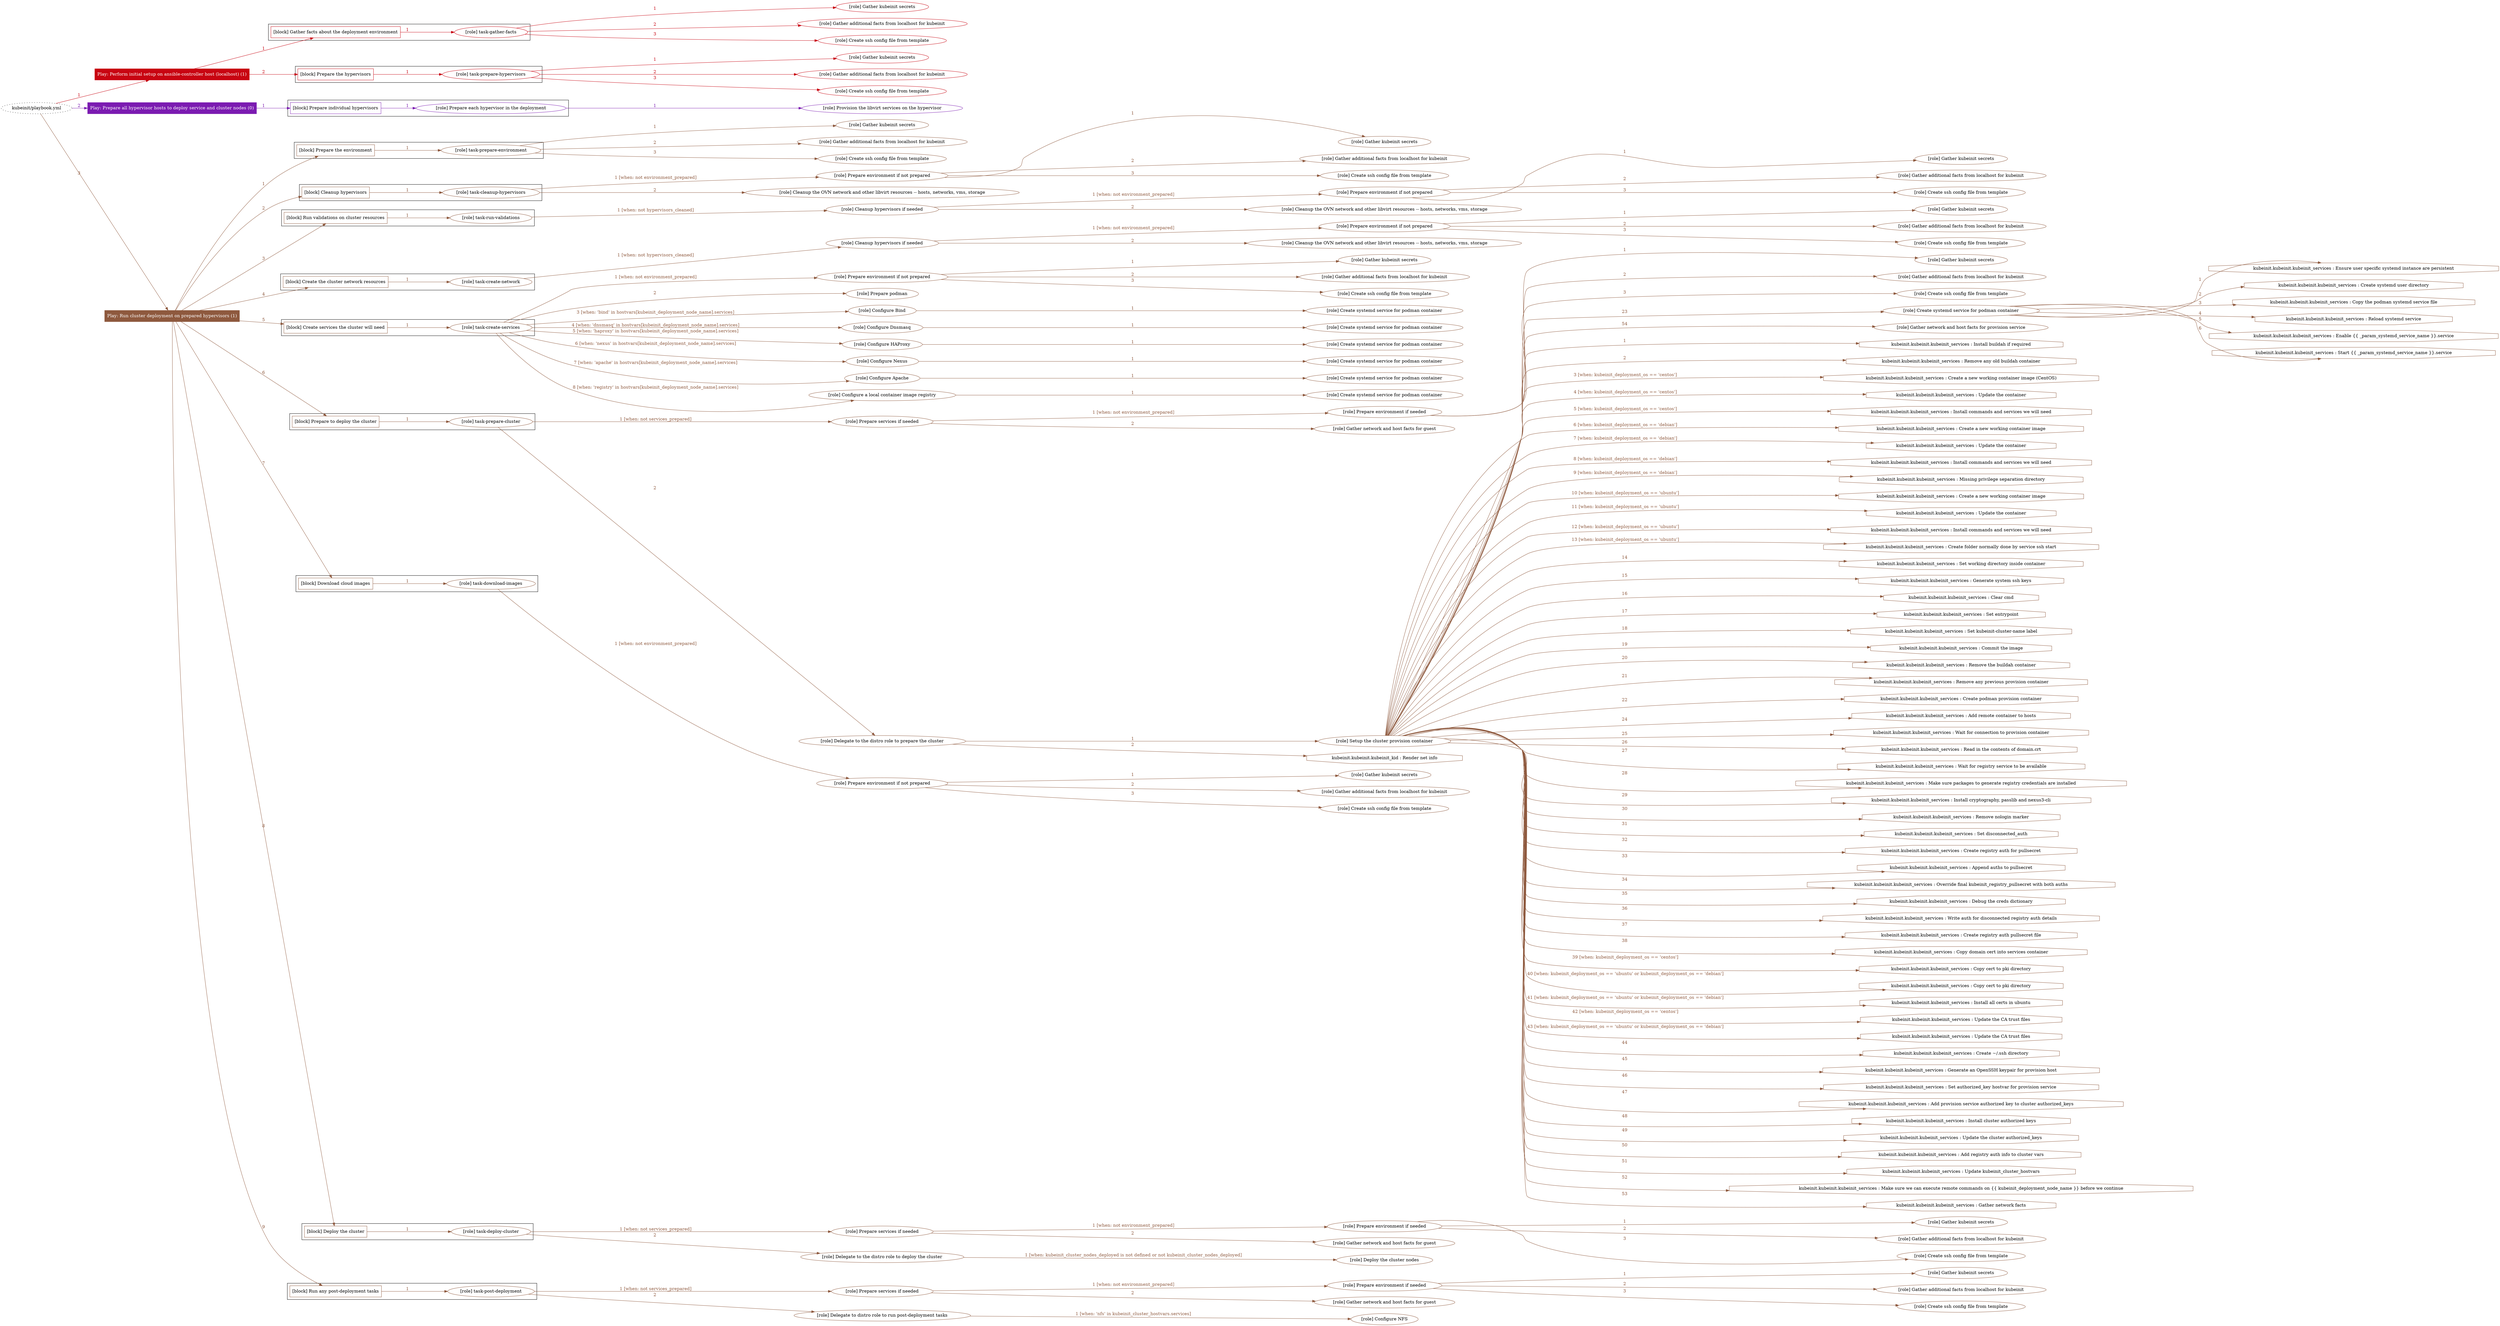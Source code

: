 digraph {
	graph [concentrate=true ordering=in rankdir=LR ratio=fill]
	edge [esep=5 sep=10]
	"kubeinit/playbook.yml" [URL="/home/runner/work/kubeinit/kubeinit/kubeinit/playbook.yml" id=playbook_0a67a312 style=dotted]
	play_278bf1b4 [label="Play: Perform initial setup on ansible-controller host (localhost) (1)" URL="/home/runner/work/kubeinit/kubeinit/kubeinit/playbook.yml" color="#c80411" fontcolor="#ffffff" id=play_278bf1b4 shape=box style=filled tooltip=localhost]
	"kubeinit/playbook.yml" -> play_278bf1b4 [label="1 " color="#c80411" fontcolor="#c80411" id=edge_3ca76324 labeltooltip="1 " tooltip="1 "]
	subgraph "Gather kubeinit secrets" {
		role_906779b5 [label="[role] Gather kubeinit secrets" URL="/home/runner/.ansible/collections/ansible_collections/kubeinit/kubeinit/roles/kubeinit_prepare/tasks/gather_kubeinit_facts.yml" color="#c80411" id=role_906779b5 tooltip="Gather kubeinit secrets"]
	}
	subgraph "Gather additional facts from localhost for kubeinit" {
		role_3ae1f2b8 [label="[role] Gather additional facts from localhost for kubeinit" URL="/home/runner/.ansible/collections/ansible_collections/kubeinit/kubeinit/roles/kubeinit_prepare/tasks/gather_kubeinit_facts.yml" color="#c80411" id=role_3ae1f2b8 tooltip="Gather additional facts from localhost for kubeinit"]
	}
	subgraph "Create ssh config file from template" {
		role_a405ecaf [label="[role] Create ssh config file from template" URL="/home/runner/.ansible/collections/ansible_collections/kubeinit/kubeinit/roles/kubeinit_prepare/tasks/gather_kubeinit_facts.yml" color="#c80411" id=role_a405ecaf tooltip="Create ssh config file from template"]
	}
	subgraph "task-gather-facts" {
		role_d64e9fd5 [label="[role] task-gather-facts" URL="/home/runner/work/kubeinit/kubeinit/kubeinit/playbook.yml" color="#c80411" id=role_d64e9fd5 tooltip="task-gather-facts"]
		role_d64e9fd5 -> role_906779b5 [label="1 " color="#c80411" fontcolor="#c80411" id=edge_1dd24ac3 labeltooltip="1 " tooltip="1 "]
		role_d64e9fd5 -> role_3ae1f2b8 [label="2 " color="#c80411" fontcolor="#c80411" id=edge_3ba9ea82 labeltooltip="2 " tooltip="2 "]
		role_d64e9fd5 -> role_a405ecaf [label="3 " color="#c80411" fontcolor="#c80411" id=edge_261510fe labeltooltip="3 " tooltip="3 "]
	}
	subgraph "Gather kubeinit secrets" {
		role_3b492553 [label="[role] Gather kubeinit secrets" URL="/home/runner/.ansible/collections/ansible_collections/kubeinit/kubeinit/roles/kubeinit_prepare/tasks/gather_kubeinit_facts.yml" color="#c80411" id=role_3b492553 tooltip="Gather kubeinit secrets"]
	}
	subgraph "Gather additional facts from localhost for kubeinit" {
		role_e207922f [label="[role] Gather additional facts from localhost for kubeinit" URL="/home/runner/.ansible/collections/ansible_collections/kubeinit/kubeinit/roles/kubeinit_prepare/tasks/gather_kubeinit_facts.yml" color="#c80411" id=role_e207922f tooltip="Gather additional facts from localhost for kubeinit"]
	}
	subgraph "Create ssh config file from template" {
		role_3401b097 [label="[role] Create ssh config file from template" URL="/home/runner/.ansible/collections/ansible_collections/kubeinit/kubeinit/roles/kubeinit_prepare/tasks/gather_kubeinit_facts.yml" color="#c80411" id=role_3401b097 tooltip="Create ssh config file from template"]
	}
	subgraph "task-prepare-hypervisors" {
		role_a4c91202 [label="[role] task-prepare-hypervisors" URL="/home/runner/work/kubeinit/kubeinit/kubeinit/playbook.yml" color="#c80411" id=role_a4c91202 tooltip="task-prepare-hypervisors"]
		role_a4c91202 -> role_3b492553 [label="1 " color="#c80411" fontcolor="#c80411" id=edge_c3420e74 labeltooltip="1 " tooltip="1 "]
		role_a4c91202 -> role_e207922f [label="2 " color="#c80411" fontcolor="#c80411" id=edge_55b0e6fe labeltooltip="2 " tooltip="2 "]
		role_a4c91202 -> role_3401b097 [label="3 " color="#c80411" fontcolor="#c80411" id=edge_977cb6c1 labeltooltip="3 " tooltip="3 "]
	}
	subgraph "Play: Perform initial setup on ansible-controller host (localhost) (1)" {
		play_278bf1b4 -> block_ac64adb3 [label=1 color="#c80411" fontcolor="#c80411" id=edge_2b1447f0 labeltooltip=1 tooltip=1]
		subgraph cluster_block_ac64adb3 {
			block_ac64adb3 [label="[block] Gather facts about the deployment environment" URL="/home/runner/work/kubeinit/kubeinit/kubeinit/playbook.yml" color="#c80411" id=block_ac64adb3 labeltooltip="Gather facts about the deployment environment" shape=box tooltip="Gather facts about the deployment environment"]
			block_ac64adb3 -> role_d64e9fd5 [label="1 " color="#c80411" fontcolor="#c80411" id=edge_407a6011 labeltooltip="1 " tooltip="1 "]
		}
		play_278bf1b4 -> block_e1f6c09f [label=2 color="#c80411" fontcolor="#c80411" id=edge_a45bfc2b labeltooltip=2 tooltip=2]
		subgraph cluster_block_e1f6c09f {
			block_e1f6c09f [label="[block] Prepare the hypervisors" URL="/home/runner/work/kubeinit/kubeinit/kubeinit/playbook.yml" color="#c80411" id=block_e1f6c09f labeltooltip="Prepare the hypervisors" shape=box tooltip="Prepare the hypervisors"]
			block_e1f6c09f -> role_a4c91202 [label="1 " color="#c80411" fontcolor="#c80411" id=edge_dfade0b5 labeltooltip="1 " tooltip="1 "]
		}
	}
	play_09a9a78a [label="Play: Prepare all hypervisor hosts to deploy service and cluster nodes (0)" URL="/home/runner/work/kubeinit/kubeinit/kubeinit/playbook.yml" color="#7b1bb1" fontcolor="#ffffff" id=play_09a9a78a shape=box style=filled tooltip="Play: Prepare all hypervisor hosts to deploy service and cluster nodes (0)"]
	"kubeinit/playbook.yml" -> play_09a9a78a [label="2 " color="#7b1bb1" fontcolor="#7b1bb1" id=edge_cadbbaa8 labeltooltip="2 " tooltip="2 "]
	subgraph "Provision the libvirt services on the hypervisor" {
		role_fbea75c8 [label="[role] Provision the libvirt services on the hypervisor" URL="/home/runner/.ansible/collections/ansible_collections/kubeinit/kubeinit/roles/kubeinit_prepare/tasks/prepare_hypervisor.yml" color="#7b1bb1" id=role_fbea75c8 tooltip="Provision the libvirt services on the hypervisor"]
	}
	subgraph "Prepare each hypervisor in the deployment" {
		role_d14ae58a [label="[role] Prepare each hypervisor in the deployment" URL="/home/runner/work/kubeinit/kubeinit/kubeinit/playbook.yml" color="#7b1bb1" id=role_d14ae58a tooltip="Prepare each hypervisor in the deployment"]
		role_d14ae58a -> role_fbea75c8 [label="1 " color="#7b1bb1" fontcolor="#7b1bb1" id=edge_4740715a labeltooltip="1 " tooltip="1 "]
	}
	subgraph "Play: Prepare all hypervisor hosts to deploy service and cluster nodes (0)" {
		play_09a9a78a -> block_9c3146e5 [label=1 color="#7b1bb1" fontcolor="#7b1bb1" id=edge_12d51c25 labeltooltip=1 tooltip=1]
		subgraph cluster_block_9c3146e5 {
			block_9c3146e5 [label="[block] Prepare individual hypervisors" URL="/home/runner/work/kubeinit/kubeinit/kubeinit/playbook.yml" color="#7b1bb1" id=block_9c3146e5 labeltooltip="Prepare individual hypervisors" shape=box tooltip="Prepare individual hypervisors"]
			block_9c3146e5 -> role_d14ae58a [label="1 " color="#7b1bb1" fontcolor="#7b1bb1" id=edge_db28aada labeltooltip="1 " tooltip="1 "]
		}
	}
	play_ecbd14e2 [label="Play: Run cluster deployment on prepared hypervisors (1)" URL="/home/runner/work/kubeinit/kubeinit/kubeinit/playbook.yml" color="#8e593e" fontcolor="#ffffff" id=play_ecbd14e2 shape=box style=filled tooltip=localhost]
	"kubeinit/playbook.yml" -> play_ecbd14e2 [label="3 " color="#8e593e" fontcolor="#8e593e" id=edge_fda62c7a labeltooltip="3 " tooltip="3 "]
	subgraph "Gather kubeinit secrets" {
		role_3dff6b26 [label="[role] Gather kubeinit secrets" URL="/home/runner/.ansible/collections/ansible_collections/kubeinit/kubeinit/roles/kubeinit_prepare/tasks/gather_kubeinit_facts.yml" color="#8e593e" id=role_3dff6b26 tooltip="Gather kubeinit secrets"]
	}
	subgraph "Gather additional facts from localhost for kubeinit" {
		role_d3233ffc [label="[role] Gather additional facts from localhost for kubeinit" URL="/home/runner/.ansible/collections/ansible_collections/kubeinit/kubeinit/roles/kubeinit_prepare/tasks/gather_kubeinit_facts.yml" color="#8e593e" id=role_d3233ffc tooltip="Gather additional facts from localhost for kubeinit"]
	}
	subgraph "Create ssh config file from template" {
		role_0612d865 [label="[role] Create ssh config file from template" URL="/home/runner/.ansible/collections/ansible_collections/kubeinit/kubeinit/roles/kubeinit_prepare/tasks/gather_kubeinit_facts.yml" color="#8e593e" id=role_0612d865 tooltip="Create ssh config file from template"]
	}
	subgraph "task-prepare-environment" {
		role_9f9685aa [label="[role] task-prepare-environment" URL="/home/runner/work/kubeinit/kubeinit/kubeinit/playbook.yml" color="#8e593e" id=role_9f9685aa tooltip="task-prepare-environment"]
		role_9f9685aa -> role_3dff6b26 [label="1 " color="#8e593e" fontcolor="#8e593e" id=edge_9c57ec60 labeltooltip="1 " tooltip="1 "]
		role_9f9685aa -> role_d3233ffc [label="2 " color="#8e593e" fontcolor="#8e593e" id=edge_7371b138 labeltooltip="2 " tooltip="2 "]
		role_9f9685aa -> role_0612d865 [label="3 " color="#8e593e" fontcolor="#8e593e" id=edge_031f0327 labeltooltip="3 " tooltip="3 "]
	}
	subgraph "Gather kubeinit secrets" {
		role_092e31df [label="[role] Gather kubeinit secrets" URL="/home/runner/.ansible/collections/ansible_collections/kubeinit/kubeinit/roles/kubeinit_prepare/tasks/gather_kubeinit_facts.yml" color="#8e593e" id=role_092e31df tooltip="Gather kubeinit secrets"]
	}
	subgraph "Gather additional facts from localhost for kubeinit" {
		role_679b16d1 [label="[role] Gather additional facts from localhost for kubeinit" URL="/home/runner/.ansible/collections/ansible_collections/kubeinit/kubeinit/roles/kubeinit_prepare/tasks/gather_kubeinit_facts.yml" color="#8e593e" id=role_679b16d1 tooltip="Gather additional facts from localhost for kubeinit"]
	}
	subgraph "Create ssh config file from template" {
		role_8de85187 [label="[role] Create ssh config file from template" URL="/home/runner/.ansible/collections/ansible_collections/kubeinit/kubeinit/roles/kubeinit_prepare/tasks/gather_kubeinit_facts.yml" color="#8e593e" id=role_8de85187 tooltip="Create ssh config file from template"]
	}
	subgraph "Prepare environment if not prepared" {
		role_1d9b060c [label="[role] Prepare environment if not prepared" URL="/home/runner/.ansible/collections/ansible_collections/kubeinit/kubeinit/roles/kubeinit_prepare/tasks/cleanup_hypervisors.yml" color="#8e593e" id=role_1d9b060c tooltip="Prepare environment if not prepared"]
		role_1d9b060c -> role_092e31df [label="1 " color="#8e593e" fontcolor="#8e593e" id=edge_232c0572 labeltooltip="1 " tooltip="1 "]
		role_1d9b060c -> role_679b16d1 [label="2 " color="#8e593e" fontcolor="#8e593e" id=edge_4d8b8793 labeltooltip="2 " tooltip="2 "]
		role_1d9b060c -> role_8de85187 [label="3 " color="#8e593e" fontcolor="#8e593e" id=edge_c5ae7e47 labeltooltip="3 " tooltip="3 "]
	}
	subgraph "Cleanup the OVN network and other libvirt resources -- hosts, networks, vms, storage" {
		role_a57ba7b1 [label="[role] Cleanup the OVN network and other libvirt resources -- hosts, networks, vms, storage" URL="/home/runner/.ansible/collections/ansible_collections/kubeinit/kubeinit/roles/kubeinit_prepare/tasks/cleanup_hypervisors.yml" color="#8e593e" id=role_a57ba7b1 tooltip="Cleanup the OVN network and other libvirt resources -- hosts, networks, vms, storage"]
	}
	subgraph "task-cleanup-hypervisors" {
		role_ed59739c [label="[role] task-cleanup-hypervisors" URL="/home/runner/work/kubeinit/kubeinit/kubeinit/playbook.yml" color="#8e593e" id=role_ed59739c tooltip="task-cleanup-hypervisors"]
		role_ed59739c -> role_1d9b060c [label="1 [when: not environment_prepared]" color="#8e593e" fontcolor="#8e593e" id=edge_98a019a6 labeltooltip="1 [when: not environment_prepared]" tooltip="1 [when: not environment_prepared]"]
		role_ed59739c -> role_a57ba7b1 [label="2 " color="#8e593e" fontcolor="#8e593e" id=edge_a830847b labeltooltip="2 " tooltip="2 "]
	}
	subgraph "Gather kubeinit secrets" {
		role_9db54743 [label="[role] Gather kubeinit secrets" URL="/home/runner/.ansible/collections/ansible_collections/kubeinit/kubeinit/roles/kubeinit_prepare/tasks/gather_kubeinit_facts.yml" color="#8e593e" id=role_9db54743 tooltip="Gather kubeinit secrets"]
	}
	subgraph "Gather additional facts from localhost for kubeinit" {
		role_e45276c9 [label="[role] Gather additional facts from localhost for kubeinit" URL="/home/runner/.ansible/collections/ansible_collections/kubeinit/kubeinit/roles/kubeinit_prepare/tasks/gather_kubeinit_facts.yml" color="#8e593e" id=role_e45276c9 tooltip="Gather additional facts from localhost for kubeinit"]
	}
	subgraph "Create ssh config file from template" {
		role_01851c29 [label="[role] Create ssh config file from template" URL="/home/runner/.ansible/collections/ansible_collections/kubeinit/kubeinit/roles/kubeinit_prepare/tasks/gather_kubeinit_facts.yml" color="#8e593e" id=role_01851c29 tooltip="Create ssh config file from template"]
	}
	subgraph "Prepare environment if not prepared" {
		role_4f8281e0 [label="[role] Prepare environment if not prepared" URL="/home/runner/.ansible/collections/ansible_collections/kubeinit/kubeinit/roles/kubeinit_prepare/tasks/cleanup_hypervisors.yml" color="#8e593e" id=role_4f8281e0 tooltip="Prepare environment if not prepared"]
		role_4f8281e0 -> role_9db54743 [label="1 " color="#8e593e" fontcolor="#8e593e" id=edge_4a9e1741 labeltooltip="1 " tooltip="1 "]
		role_4f8281e0 -> role_e45276c9 [label="2 " color="#8e593e" fontcolor="#8e593e" id=edge_cefa8293 labeltooltip="2 " tooltip="2 "]
		role_4f8281e0 -> role_01851c29 [label="3 " color="#8e593e" fontcolor="#8e593e" id=edge_beff1cab labeltooltip="3 " tooltip="3 "]
	}
	subgraph "Cleanup the OVN network and other libvirt resources -- hosts, networks, vms, storage" {
		role_ab0e6655 [label="[role] Cleanup the OVN network and other libvirt resources -- hosts, networks, vms, storage" URL="/home/runner/.ansible/collections/ansible_collections/kubeinit/kubeinit/roles/kubeinit_prepare/tasks/cleanup_hypervisors.yml" color="#8e593e" id=role_ab0e6655 tooltip="Cleanup the OVN network and other libvirt resources -- hosts, networks, vms, storage"]
	}
	subgraph "Cleanup hypervisors if needed" {
		role_57571d92 [label="[role] Cleanup hypervisors if needed" URL="/home/runner/.ansible/collections/ansible_collections/kubeinit/kubeinit/roles/kubeinit_validations/tasks/main.yml" color="#8e593e" id=role_57571d92 tooltip="Cleanup hypervisors if needed"]
		role_57571d92 -> role_4f8281e0 [label="1 [when: not environment_prepared]" color="#8e593e" fontcolor="#8e593e" id=edge_f958c5a3 labeltooltip="1 [when: not environment_prepared]" tooltip="1 [when: not environment_prepared]"]
		role_57571d92 -> role_ab0e6655 [label="2 " color="#8e593e" fontcolor="#8e593e" id=edge_e39d9059 labeltooltip="2 " tooltip="2 "]
	}
	subgraph "task-run-validations" {
		role_b51843eb [label="[role] task-run-validations" URL="/home/runner/work/kubeinit/kubeinit/kubeinit/playbook.yml" color="#8e593e" id=role_b51843eb tooltip="task-run-validations"]
		role_b51843eb -> role_57571d92 [label="1 [when: not hypervisors_cleaned]" color="#8e593e" fontcolor="#8e593e" id=edge_0c8413b0 labeltooltip="1 [when: not hypervisors_cleaned]" tooltip="1 [when: not hypervisors_cleaned]"]
	}
	subgraph "Gather kubeinit secrets" {
		role_74164079 [label="[role] Gather kubeinit secrets" URL="/home/runner/.ansible/collections/ansible_collections/kubeinit/kubeinit/roles/kubeinit_prepare/tasks/gather_kubeinit_facts.yml" color="#8e593e" id=role_74164079 tooltip="Gather kubeinit secrets"]
	}
	subgraph "Gather additional facts from localhost for kubeinit" {
		role_d5ebcdd3 [label="[role] Gather additional facts from localhost for kubeinit" URL="/home/runner/.ansible/collections/ansible_collections/kubeinit/kubeinit/roles/kubeinit_prepare/tasks/gather_kubeinit_facts.yml" color="#8e593e" id=role_d5ebcdd3 tooltip="Gather additional facts from localhost for kubeinit"]
	}
	subgraph "Create ssh config file from template" {
		role_2b0b1231 [label="[role] Create ssh config file from template" URL="/home/runner/.ansible/collections/ansible_collections/kubeinit/kubeinit/roles/kubeinit_prepare/tasks/gather_kubeinit_facts.yml" color="#8e593e" id=role_2b0b1231 tooltip="Create ssh config file from template"]
	}
	subgraph "Prepare environment if not prepared" {
		role_ad2d66c1 [label="[role] Prepare environment if not prepared" URL="/home/runner/.ansible/collections/ansible_collections/kubeinit/kubeinit/roles/kubeinit_prepare/tasks/cleanup_hypervisors.yml" color="#8e593e" id=role_ad2d66c1 tooltip="Prepare environment if not prepared"]
		role_ad2d66c1 -> role_74164079 [label="1 " color="#8e593e" fontcolor="#8e593e" id=edge_cfb7fcd3 labeltooltip="1 " tooltip="1 "]
		role_ad2d66c1 -> role_d5ebcdd3 [label="2 " color="#8e593e" fontcolor="#8e593e" id=edge_8e2de434 labeltooltip="2 " tooltip="2 "]
		role_ad2d66c1 -> role_2b0b1231 [label="3 " color="#8e593e" fontcolor="#8e593e" id=edge_09637c41 labeltooltip="3 " tooltip="3 "]
	}
	subgraph "Cleanup the OVN network and other libvirt resources -- hosts, networks, vms, storage" {
		role_bacca47b [label="[role] Cleanup the OVN network and other libvirt resources -- hosts, networks, vms, storage" URL="/home/runner/.ansible/collections/ansible_collections/kubeinit/kubeinit/roles/kubeinit_prepare/tasks/cleanup_hypervisors.yml" color="#8e593e" id=role_bacca47b tooltip="Cleanup the OVN network and other libvirt resources -- hosts, networks, vms, storage"]
	}
	subgraph "Cleanup hypervisors if needed" {
		role_808e415c [label="[role] Cleanup hypervisors if needed" URL="/home/runner/.ansible/collections/ansible_collections/kubeinit/kubeinit/roles/kubeinit_libvirt/tasks/create_network.yml" color="#8e593e" id=role_808e415c tooltip="Cleanup hypervisors if needed"]
		role_808e415c -> role_ad2d66c1 [label="1 [when: not environment_prepared]" color="#8e593e" fontcolor="#8e593e" id=edge_53fc3793 labeltooltip="1 [when: not environment_prepared]" tooltip="1 [when: not environment_prepared]"]
		role_808e415c -> role_bacca47b [label="2 " color="#8e593e" fontcolor="#8e593e" id=edge_729c64d9 labeltooltip="2 " tooltip="2 "]
	}
	subgraph "task-create-network" {
		role_9f3cf3dd [label="[role] task-create-network" URL="/home/runner/work/kubeinit/kubeinit/kubeinit/playbook.yml" color="#8e593e" id=role_9f3cf3dd tooltip="task-create-network"]
		role_9f3cf3dd -> role_808e415c [label="1 [when: not hypervisors_cleaned]" color="#8e593e" fontcolor="#8e593e" id=edge_adebadaa labeltooltip="1 [when: not hypervisors_cleaned]" tooltip="1 [when: not hypervisors_cleaned]"]
	}
	subgraph "Gather kubeinit secrets" {
		role_6e76fef2 [label="[role] Gather kubeinit secrets" URL="/home/runner/.ansible/collections/ansible_collections/kubeinit/kubeinit/roles/kubeinit_prepare/tasks/gather_kubeinit_facts.yml" color="#8e593e" id=role_6e76fef2 tooltip="Gather kubeinit secrets"]
	}
	subgraph "Gather additional facts from localhost for kubeinit" {
		role_17020828 [label="[role] Gather additional facts from localhost for kubeinit" URL="/home/runner/.ansible/collections/ansible_collections/kubeinit/kubeinit/roles/kubeinit_prepare/tasks/gather_kubeinit_facts.yml" color="#8e593e" id=role_17020828 tooltip="Gather additional facts from localhost for kubeinit"]
	}
	subgraph "Create ssh config file from template" {
		role_3f44f390 [label="[role] Create ssh config file from template" URL="/home/runner/.ansible/collections/ansible_collections/kubeinit/kubeinit/roles/kubeinit_prepare/tasks/gather_kubeinit_facts.yml" color="#8e593e" id=role_3f44f390 tooltip="Create ssh config file from template"]
	}
	subgraph "Prepare environment if not prepared" {
		role_d3147f49 [label="[role] Prepare environment if not prepared" URL="/home/runner/.ansible/collections/ansible_collections/kubeinit/kubeinit/roles/kubeinit_services/tasks/main.yml" color="#8e593e" id=role_d3147f49 tooltip="Prepare environment if not prepared"]
		role_d3147f49 -> role_6e76fef2 [label="1 " color="#8e593e" fontcolor="#8e593e" id=edge_21792f21 labeltooltip="1 " tooltip="1 "]
		role_d3147f49 -> role_17020828 [label="2 " color="#8e593e" fontcolor="#8e593e" id=edge_55f1d21d labeltooltip="2 " tooltip="2 "]
		role_d3147f49 -> role_3f44f390 [label="3 " color="#8e593e" fontcolor="#8e593e" id=edge_3ebbb45a labeltooltip="3 " tooltip="3 "]
	}
	subgraph "Prepare podman" {
		role_300a4ab3 [label="[role] Prepare podman" URL="/home/runner/.ansible/collections/ansible_collections/kubeinit/kubeinit/roles/kubeinit_services/tasks/00_create_service_pod.yml" color="#8e593e" id=role_300a4ab3 tooltip="Prepare podman"]
	}
	subgraph "Create systemd service for podman container" {
		role_db861d35 [label="[role] Create systemd service for podman container" URL="/home/runner/.ansible/collections/ansible_collections/kubeinit/kubeinit/roles/kubeinit_bind/tasks/main.yml" color="#8e593e" id=role_db861d35 tooltip="Create systemd service for podman container"]
	}
	subgraph "Configure Bind" {
		role_21508a86 [label="[role] Configure Bind" URL="/home/runner/.ansible/collections/ansible_collections/kubeinit/kubeinit/roles/kubeinit_services/tasks/start_services_containers.yml" color="#8e593e" id=role_21508a86 tooltip="Configure Bind"]
		role_21508a86 -> role_db861d35 [label="1 " color="#8e593e" fontcolor="#8e593e" id=edge_28a9f8c1 labeltooltip="1 " tooltip="1 "]
	}
	subgraph "Create systemd service for podman container" {
		role_80a570f0 [label="[role] Create systemd service for podman container" URL="/home/runner/.ansible/collections/ansible_collections/kubeinit/kubeinit/roles/kubeinit_dnsmasq/tasks/main.yml" color="#8e593e" id=role_80a570f0 tooltip="Create systemd service for podman container"]
	}
	subgraph "Configure Dnsmasq" {
		role_5e042099 [label="[role] Configure Dnsmasq" URL="/home/runner/.ansible/collections/ansible_collections/kubeinit/kubeinit/roles/kubeinit_services/tasks/start_services_containers.yml" color="#8e593e" id=role_5e042099 tooltip="Configure Dnsmasq"]
		role_5e042099 -> role_80a570f0 [label="1 " color="#8e593e" fontcolor="#8e593e" id=edge_d0a71efc labeltooltip="1 " tooltip="1 "]
	}
	subgraph "Create systemd service for podman container" {
		role_6c2737a8 [label="[role] Create systemd service for podman container" URL="/home/runner/.ansible/collections/ansible_collections/kubeinit/kubeinit/roles/kubeinit_haproxy/tasks/main.yml" color="#8e593e" id=role_6c2737a8 tooltip="Create systemd service for podman container"]
	}
	subgraph "Configure HAProxy" {
		role_b3b6064a [label="[role] Configure HAProxy" URL="/home/runner/.ansible/collections/ansible_collections/kubeinit/kubeinit/roles/kubeinit_services/tasks/start_services_containers.yml" color="#8e593e" id=role_b3b6064a tooltip="Configure HAProxy"]
		role_b3b6064a -> role_6c2737a8 [label="1 " color="#8e593e" fontcolor="#8e593e" id=edge_9cfd55d2 labeltooltip="1 " tooltip="1 "]
	}
	subgraph "Create systemd service for podman container" {
		role_d91ac022 [label="[role] Create systemd service for podman container" URL="/home/runner/.ansible/collections/ansible_collections/kubeinit/kubeinit/roles/kubeinit_nexus/tasks/main.yml" color="#8e593e" id=role_d91ac022 tooltip="Create systemd service for podman container"]
	}
	subgraph "Configure Nexus" {
		role_167d8a88 [label="[role] Configure Nexus" URL="/home/runner/.ansible/collections/ansible_collections/kubeinit/kubeinit/roles/kubeinit_services/tasks/start_services_containers.yml" color="#8e593e" id=role_167d8a88 tooltip="Configure Nexus"]
		role_167d8a88 -> role_d91ac022 [label="1 " color="#8e593e" fontcolor="#8e593e" id=edge_3396a70f labeltooltip="1 " tooltip="1 "]
	}
	subgraph "Create systemd service for podman container" {
		role_fdcbfbee [label="[role] Create systemd service for podman container" URL="/home/runner/.ansible/collections/ansible_collections/kubeinit/kubeinit/roles/kubeinit_apache/tasks/main.yml" color="#8e593e" id=role_fdcbfbee tooltip="Create systemd service for podman container"]
	}
	subgraph "Configure Apache" {
		role_e2ac9606 [label="[role] Configure Apache" URL="/home/runner/.ansible/collections/ansible_collections/kubeinit/kubeinit/roles/kubeinit_services/tasks/start_services_containers.yml" color="#8e593e" id=role_e2ac9606 tooltip="Configure Apache"]
		role_e2ac9606 -> role_fdcbfbee [label="1 " color="#8e593e" fontcolor="#8e593e" id=edge_5cef79b4 labeltooltip="1 " tooltip="1 "]
	}
	subgraph "Create systemd service for podman container" {
		role_13eae182 [label="[role] Create systemd service for podman container" URL="/home/runner/.ansible/collections/ansible_collections/kubeinit/kubeinit/roles/kubeinit_registry/tasks/main.yml" color="#8e593e" id=role_13eae182 tooltip="Create systemd service for podman container"]
	}
	subgraph "Configure a local container image registry" {
		role_eaf77116 [label="[role] Configure a local container image registry" URL="/home/runner/.ansible/collections/ansible_collections/kubeinit/kubeinit/roles/kubeinit_services/tasks/start_services_containers.yml" color="#8e593e" id=role_eaf77116 tooltip="Configure a local container image registry"]
		role_eaf77116 -> role_13eae182 [label="1 " color="#8e593e" fontcolor="#8e593e" id=edge_2efc1d0c labeltooltip="1 " tooltip="1 "]
	}
	subgraph "task-create-services" {
		role_a70a676b [label="[role] task-create-services" URL="/home/runner/work/kubeinit/kubeinit/kubeinit/playbook.yml" color="#8e593e" id=role_a70a676b tooltip="task-create-services"]
		role_a70a676b -> role_d3147f49 [label="1 [when: not environment_prepared]" color="#8e593e" fontcolor="#8e593e" id=edge_888ff6a5 labeltooltip="1 [when: not environment_prepared]" tooltip="1 [when: not environment_prepared]"]
		role_a70a676b -> role_300a4ab3 [label="2 " color="#8e593e" fontcolor="#8e593e" id=edge_f6a7d00d labeltooltip="2 " tooltip="2 "]
		role_a70a676b -> role_21508a86 [label="3 [when: 'bind' in hostvars[kubeinit_deployment_node_name].services]" color="#8e593e" fontcolor="#8e593e" id=edge_ef97de71 labeltooltip="3 [when: 'bind' in hostvars[kubeinit_deployment_node_name].services]" tooltip="3 [when: 'bind' in hostvars[kubeinit_deployment_node_name].services]"]
		role_a70a676b -> role_5e042099 [label="4 [when: 'dnsmasq' in hostvars[kubeinit_deployment_node_name].services]" color="#8e593e" fontcolor="#8e593e" id=edge_9f5540e8 labeltooltip="4 [when: 'dnsmasq' in hostvars[kubeinit_deployment_node_name].services]" tooltip="4 [when: 'dnsmasq' in hostvars[kubeinit_deployment_node_name].services]"]
		role_a70a676b -> role_b3b6064a [label="5 [when: 'haproxy' in hostvars[kubeinit_deployment_node_name].services]" color="#8e593e" fontcolor="#8e593e" id=edge_c17adfc3 labeltooltip="5 [when: 'haproxy' in hostvars[kubeinit_deployment_node_name].services]" tooltip="5 [when: 'haproxy' in hostvars[kubeinit_deployment_node_name].services]"]
		role_a70a676b -> role_167d8a88 [label="6 [when: 'nexus' in hostvars[kubeinit_deployment_node_name].services]" color="#8e593e" fontcolor="#8e593e" id=edge_fe87f417 labeltooltip="6 [when: 'nexus' in hostvars[kubeinit_deployment_node_name].services]" tooltip="6 [when: 'nexus' in hostvars[kubeinit_deployment_node_name].services]"]
		role_a70a676b -> role_e2ac9606 [label="7 [when: 'apache' in hostvars[kubeinit_deployment_node_name].services]" color="#8e593e" fontcolor="#8e593e" id=edge_27a5271f labeltooltip="7 [when: 'apache' in hostvars[kubeinit_deployment_node_name].services]" tooltip="7 [when: 'apache' in hostvars[kubeinit_deployment_node_name].services]"]
		role_a70a676b -> role_eaf77116 [label="8 [when: 'registry' in hostvars[kubeinit_deployment_node_name].services]" color="#8e593e" fontcolor="#8e593e" id=edge_c5eecbf9 labeltooltip="8 [when: 'registry' in hostvars[kubeinit_deployment_node_name].services]" tooltip="8 [when: 'registry' in hostvars[kubeinit_deployment_node_name].services]"]
	}
	subgraph "Gather kubeinit secrets" {
		role_4b7754ef [label="[role] Gather kubeinit secrets" URL="/home/runner/.ansible/collections/ansible_collections/kubeinit/kubeinit/roles/kubeinit_prepare/tasks/gather_kubeinit_facts.yml" color="#8e593e" id=role_4b7754ef tooltip="Gather kubeinit secrets"]
	}
	subgraph "Gather additional facts from localhost for kubeinit" {
		role_b74cdf75 [label="[role] Gather additional facts from localhost for kubeinit" URL="/home/runner/.ansible/collections/ansible_collections/kubeinit/kubeinit/roles/kubeinit_prepare/tasks/gather_kubeinit_facts.yml" color="#8e593e" id=role_b74cdf75 tooltip="Gather additional facts from localhost for kubeinit"]
	}
	subgraph "Create ssh config file from template" {
		role_32a5cb31 [label="[role] Create ssh config file from template" URL="/home/runner/.ansible/collections/ansible_collections/kubeinit/kubeinit/roles/kubeinit_prepare/tasks/gather_kubeinit_facts.yml" color="#8e593e" id=role_32a5cb31 tooltip="Create ssh config file from template"]
	}
	subgraph "Prepare environment if needed" {
		role_7069a9ab [label="[role] Prepare environment if needed" URL="/home/runner/.ansible/collections/ansible_collections/kubeinit/kubeinit/roles/kubeinit_services/tasks/prepare_services.yml" color="#8e593e" id=role_7069a9ab tooltip="Prepare environment if needed"]
		role_7069a9ab -> role_4b7754ef [label="1 " color="#8e593e" fontcolor="#8e593e" id=edge_596002f8 labeltooltip="1 " tooltip="1 "]
		role_7069a9ab -> role_b74cdf75 [label="2 " color="#8e593e" fontcolor="#8e593e" id=edge_7a6f71db labeltooltip="2 " tooltip="2 "]
		role_7069a9ab -> role_32a5cb31 [label="3 " color="#8e593e" fontcolor="#8e593e" id=edge_e48df0c9 labeltooltip="3 " tooltip="3 "]
	}
	subgraph "Gather network and host facts for guest" {
		role_5530a8a6 [label="[role] Gather network and host facts for guest" URL="/home/runner/.ansible/collections/ansible_collections/kubeinit/kubeinit/roles/kubeinit_services/tasks/prepare_services.yml" color="#8e593e" id=role_5530a8a6 tooltip="Gather network and host facts for guest"]
	}
	subgraph "Prepare services if needed" {
		role_3801c5c1 [label="[role] Prepare services if needed" URL="/home/runner/.ansible/collections/ansible_collections/kubeinit/kubeinit/roles/kubeinit_prepare/tasks/prepare_cluster.yml" color="#8e593e" id=role_3801c5c1 tooltip="Prepare services if needed"]
		role_3801c5c1 -> role_7069a9ab [label="1 [when: not environment_prepared]" color="#8e593e" fontcolor="#8e593e" id=edge_c835f4b7 labeltooltip="1 [when: not environment_prepared]" tooltip="1 [when: not environment_prepared]"]
		role_3801c5c1 -> role_5530a8a6 [label="2 " color="#8e593e" fontcolor="#8e593e" id=edge_c8cbfb4a labeltooltip="2 " tooltip="2 "]
	}
	subgraph "Create systemd service for podman container" {
		role_af13b1b5 [label="[role] Create systemd service for podman container" URL="/home/runner/.ansible/collections/ansible_collections/kubeinit/kubeinit/roles/kubeinit_services/tasks/create_provision_container.yml" color="#8e593e" id=role_af13b1b5 tooltip="Create systemd service for podman container"]
		task_e82e9ab7 [label="kubeinit.kubeinit.kubeinit_services : Ensure user specific systemd instance are persistent" URL="/home/runner/.ansible/collections/ansible_collections/kubeinit/kubeinit/roles/kubeinit_services/tasks/create_managed_service.yml" color="#8e593e" id=task_e82e9ab7 shape=octagon tooltip="kubeinit.kubeinit.kubeinit_services : Ensure user specific systemd instance are persistent"]
		role_af13b1b5 -> task_e82e9ab7 [label="1 " color="#8e593e" fontcolor="#8e593e" id=edge_d6f1481b labeltooltip="1 " tooltip="1 "]
		task_1df77731 [label="kubeinit.kubeinit.kubeinit_services : Create systemd user directory" URL="/home/runner/.ansible/collections/ansible_collections/kubeinit/kubeinit/roles/kubeinit_services/tasks/create_managed_service.yml" color="#8e593e" id=task_1df77731 shape=octagon tooltip="kubeinit.kubeinit.kubeinit_services : Create systemd user directory"]
		role_af13b1b5 -> task_1df77731 [label="2 " color="#8e593e" fontcolor="#8e593e" id=edge_0e5d5f2c labeltooltip="2 " tooltip="2 "]
		task_35e9f914 [label="kubeinit.kubeinit.kubeinit_services : Copy the podman systemd service file" URL="/home/runner/.ansible/collections/ansible_collections/kubeinit/kubeinit/roles/kubeinit_services/tasks/create_managed_service.yml" color="#8e593e" id=task_35e9f914 shape=octagon tooltip="kubeinit.kubeinit.kubeinit_services : Copy the podman systemd service file"]
		role_af13b1b5 -> task_35e9f914 [label="3 " color="#8e593e" fontcolor="#8e593e" id=edge_580c347f labeltooltip="3 " tooltip="3 "]
		task_8c1c11d8 [label="kubeinit.kubeinit.kubeinit_services : Reload systemd service" URL="/home/runner/.ansible/collections/ansible_collections/kubeinit/kubeinit/roles/kubeinit_services/tasks/create_managed_service.yml" color="#8e593e" id=task_8c1c11d8 shape=octagon tooltip="kubeinit.kubeinit.kubeinit_services : Reload systemd service"]
		role_af13b1b5 -> task_8c1c11d8 [label="4 " color="#8e593e" fontcolor="#8e593e" id=edge_01e1757e labeltooltip="4 " tooltip="4 "]
		task_852518f8 [label="kubeinit.kubeinit.kubeinit_services : Enable {{ _param_systemd_service_name }}.service" URL="/home/runner/.ansible/collections/ansible_collections/kubeinit/kubeinit/roles/kubeinit_services/tasks/create_managed_service.yml" color="#8e593e" id=task_852518f8 shape=octagon tooltip="kubeinit.kubeinit.kubeinit_services : Enable {{ _param_systemd_service_name }}.service"]
		role_af13b1b5 -> task_852518f8 [label="5 " color="#8e593e" fontcolor="#8e593e" id=edge_a43f4ea5 labeltooltip="5 " tooltip="5 "]
		task_3371420c [label="kubeinit.kubeinit.kubeinit_services : Start {{ _param_systemd_service_name }}.service" URL="/home/runner/.ansible/collections/ansible_collections/kubeinit/kubeinit/roles/kubeinit_services/tasks/create_managed_service.yml" color="#8e593e" id=task_3371420c shape=octagon tooltip="kubeinit.kubeinit.kubeinit_services : Start {{ _param_systemd_service_name }}.service"]
		role_af13b1b5 -> task_3371420c [label="6 " color="#8e593e" fontcolor="#8e593e" id=edge_acc9af4d labeltooltip="6 " tooltip="6 "]
	}
	subgraph "Gather network and host facts for provision service" {
		role_50f77d0a [label="[role] Gather network and host facts for provision service" URL="/home/runner/.ansible/collections/ansible_collections/kubeinit/kubeinit/roles/kubeinit_services/tasks/create_provision_container.yml" color="#8e593e" id=role_50f77d0a tooltip="Gather network and host facts for provision service"]
	}
	subgraph "Setup the cluster provision container" {
		role_9f3fb5a4 [label="[role] Setup the cluster provision container" URL="/home/runner/.ansible/collections/ansible_collections/kubeinit/kubeinit/roles/kubeinit_kid/tasks/prepare_cluster.yml" color="#8e593e" id=role_9f3fb5a4 tooltip="Setup the cluster provision container"]
		task_e5ebac74 [label="kubeinit.kubeinit.kubeinit_services : Install buildah if required" URL="/home/runner/.ansible/collections/ansible_collections/kubeinit/kubeinit/roles/kubeinit_services/tasks/create_provision_container.yml" color="#8e593e" id=task_e5ebac74 shape=octagon tooltip="kubeinit.kubeinit.kubeinit_services : Install buildah if required"]
		role_9f3fb5a4 -> task_e5ebac74 [label="1 " color="#8e593e" fontcolor="#8e593e" id=edge_0c8886bc labeltooltip="1 " tooltip="1 "]
		task_948ad9f5 [label="kubeinit.kubeinit.kubeinit_services : Remove any old buildah container" URL="/home/runner/.ansible/collections/ansible_collections/kubeinit/kubeinit/roles/kubeinit_services/tasks/create_provision_container.yml" color="#8e593e" id=task_948ad9f5 shape=octagon tooltip="kubeinit.kubeinit.kubeinit_services : Remove any old buildah container"]
		role_9f3fb5a4 -> task_948ad9f5 [label="2 " color="#8e593e" fontcolor="#8e593e" id=edge_c4dccdbc labeltooltip="2 " tooltip="2 "]
		task_f8043dd7 [label="kubeinit.kubeinit.kubeinit_services : Create a new working container image (CentOS)" URL="/home/runner/.ansible/collections/ansible_collections/kubeinit/kubeinit/roles/kubeinit_services/tasks/create_provision_container.yml" color="#8e593e" id=task_f8043dd7 shape=octagon tooltip="kubeinit.kubeinit.kubeinit_services : Create a new working container image (CentOS)"]
		role_9f3fb5a4 -> task_f8043dd7 [label="3 [when: kubeinit_deployment_os == 'centos']" color="#8e593e" fontcolor="#8e593e" id=edge_0ce80d37 labeltooltip="3 [when: kubeinit_deployment_os == 'centos']" tooltip="3 [when: kubeinit_deployment_os == 'centos']"]
		task_6bd7e4d1 [label="kubeinit.kubeinit.kubeinit_services : Update the container" URL="/home/runner/.ansible/collections/ansible_collections/kubeinit/kubeinit/roles/kubeinit_services/tasks/create_provision_container.yml" color="#8e593e" id=task_6bd7e4d1 shape=octagon tooltip="kubeinit.kubeinit.kubeinit_services : Update the container"]
		role_9f3fb5a4 -> task_6bd7e4d1 [label="4 [when: kubeinit_deployment_os == 'centos']" color="#8e593e" fontcolor="#8e593e" id=edge_03dfec78 labeltooltip="4 [when: kubeinit_deployment_os == 'centos']" tooltip="4 [when: kubeinit_deployment_os == 'centos']"]
		task_b2d0b0f7 [label="kubeinit.kubeinit.kubeinit_services : Install commands and services we will need" URL="/home/runner/.ansible/collections/ansible_collections/kubeinit/kubeinit/roles/kubeinit_services/tasks/create_provision_container.yml" color="#8e593e" id=task_b2d0b0f7 shape=octagon tooltip="kubeinit.kubeinit.kubeinit_services : Install commands and services we will need"]
		role_9f3fb5a4 -> task_b2d0b0f7 [label="5 [when: kubeinit_deployment_os == 'centos']" color="#8e593e" fontcolor="#8e593e" id=edge_ce9e492c labeltooltip="5 [when: kubeinit_deployment_os == 'centos']" tooltip="5 [when: kubeinit_deployment_os == 'centos']"]
		task_dfd24558 [label="kubeinit.kubeinit.kubeinit_services : Create a new working container image" URL="/home/runner/.ansible/collections/ansible_collections/kubeinit/kubeinit/roles/kubeinit_services/tasks/create_provision_container.yml" color="#8e593e" id=task_dfd24558 shape=octagon tooltip="kubeinit.kubeinit.kubeinit_services : Create a new working container image"]
		role_9f3fb5a4 -> task_dfd24558 [label="6 [when: kubeinit_deployment_os == 'debian']" color="#8e593e" fontcolor="#8e593e" id=edge_a40ea53e labeltooltip="6 [when: kubeinit_deployment_os == 'debian']" tooltip="6 [when: kubeinit_deployment_os == 'debian']"]
		task_cc1bbe0f [label="kubeinit.kubeinit.kubeinit_services : Update the container" URL="/home/runner/.ansible/collections/ansible_collections/kubeinit/kubeinit/roles/kubeinit_services/tasks/create_provision_container.yml" color="#8e593e" id=task_cc1bbe0f shape=octagon tooltip="kubeinit.kubeinit.kubeinit_services : Update the container"]
		role_9f3fb5a4 -> task_cc1bbe0f [label="7 [when: kubeinit_deployment_os == 'debian']" color="#8e593e" fontcolor="#8e593e" id=edge_68ca266c labeltooltip="7 [when: kubeinit_deployment_os == 'debian']" tooltip="7 [when: kubeinit_deployment_os == 'debian']"]
		task_3abf8712 [label="kubeinit.kubeinit.kubeinit_services : Install commands and services we will need" URL="/home/runner/.ansible/collections/ansible_collections/kubeinit/kubeinit/roles/kubeinit_services/tasks/create_provision_container.yml" color="#8e593e" id=task_3abf8712 shape=octagon tooltip="kubeinit.kubeinit.kubeinit_services : Install commands and services we will need"]
		role_9f3fb5a4 -> task_3abf8712 [label="8 [when: kubeinit_deployment_os == 'debian']" color="#8e593e" fontcolor="#8e593e" id=edge_2c319d35 labeltooltip="8 [when: kubeinit_deployment_os == 'debian']" tooltip="8 [when: kubeinit_deployment_os == 'debian']"]
		task_60118137 [label="kubeinit.kubeinit.kubeinit_services : Missing privilege separation directory" URL="/home/runner/.ansible/collections/ansible_collections/kubeinit/kubeinit/roles/kubeinit_services/tasks/create_provision_container.yml" color="#8e593e" id=task_60118137 shape=octagon tooltip="kubeinit.kubeinit.kubeinit_services : Missing privilege separation directory"]
		role_9f3fb5a4 -> task_60118137 [label="9 [when: kubeinit_deployment_os == 'debian']" color="#8e593e" fontcolor="#8e593e" id=edge_a98d5898 labeltooltip="9 [when: kubeinit_deployment_os == 'debian']" tooltip="9 [when: kubeinit_deployment_os == 'debian']"]
		task_325967b0 [label="kubeinit.kubeinit.kubeinit_services : Create a new working container image" URL="/home/runner/.ansible/collections/ansible_collections/kubeinit/kubeinit/roles/kubeinit_services/tasks/create_provision_container.yml" color="#8e593e" id=task_325967b0 shape=octagon tooltip="kubeinit.kubeinit.kubeinit_services : Create a new working container image"]
		role_9f3fb5a4 -> task_325967b0 [label="10 [when: kubeinit_deployment_os == 'ubuntu']" color="#8e593e" fontcolor="#8e593e" id=edge_9ccd9527 labeltooltip="10 [when: kubeinit_deployment_os == 'ubuntu']" tooltip="10 [when: kubeinit_deployment_os == 'ubuntu']"]
		task_0d19e2d9 [label="kubeinit.kubeinit.kubeinit_services : Update the container" URL="/home/runner/.ansible/collections/ansible_collections/kubeinit/kubeinit/roles/kubeinit_services/tasks/create_provision_container.yml" color="#8e593e" id=task_0d19e2d9 shape=octagon tooltip="kubeinit.kubeinit.kubeinit_services : Update the container"]
		role_9f3fb5a4 -> task_0d19e2d9 [label="11 [when: kubeinit_deployment_os == 'ubuntu']" color="#8e593e" fontcolor="#8e593e" id=edge_baa81fcc labeltooltip="11 [when: kubeinit_deployment_os == 'ubuntu']" tooltip="11 [when: kubeinit_deployment_os == 'ubuntu']"]
		task_bc2bfb9e [label="kubeinit.kubeinit.kubeinit_services : Install commands and services we will need" URL="/home/runner/.ansible/collections/ansible_collections/kubeinit/kubeinit/roles/kubeinit_services/tasks/create_provision_container.yml" color="#8e593e" id=task_bc2bfb9e shape=octagon tooltip="kubeinit.kubeinit.kubeinit_services : Install commands and services we will need"]
		role_9f3fb5a4 -> task_bc2bfb9e [label="12 [when: kubeinit_deployment_os == 'ubuntu']" color="#8e593e" fontcolor="#8e593e" id=edge_5da90948 labeltooltip="12 [when: kubeinit_deployment_os == 'ubuntu']" tooltip="12 [when: kubeinit_deployment_os == 'ubuntu']"]
		task_529c9401 [label="kubeinit.kubeinit.kubeinit_services : Create folder normally done by service ssh start" URL="/home/runner/.ansible/collections/ansible_collections/kubeinit/kubeinit/roles/kubeinit_services/tasks/create_provision_container.yml" color="#8e593e" id=task_529c9401 shape=octagon tooltip="kubeinit.kubeinit.kubeinit_services : Create folder normally done by service ssh start"]
		role_9f3fb5a4 -> task_529c9401 [label="13 [when: kubeinit_deployment_os == 'ubuntu']" color="#8e593e" fontcolor="#8e593e" id=edge_404e33c1 labeltooltip="13 [when: kubeinit_deployment_os == 'ubuntu']" tooltip="13 [when: kubeinit_deployment_os == 'ubuntu']"]
		task_942fb036 [label="kubeinit.kubeinit.kubeinit_services : Set working directory inside container" URL="/home/runner/.ansible/collections/ansible_collections/kubeinit/kubeinit/roles/kubeinit_services/tasks/create_provision_container.yml" color="#8e593e" id=task_942fb036 shape=octagon tooltip="kubeinit.kubeinit.kubeinit_services : Set working directory inside container"]
		role_9f3fb5a4 -> task_942fb036 [label="14 " color="#8e593e" fontcolor="#8e593e" id=edge_62b79b65 labeltooltip="14 " tooltip="14 "]
		task_d6187c5d [label="kubeinit.kubeinit.kubeinit_services : Generate system ssh keys" URL="/home/runner/.ansible/collections/ansible_collections/kubeinit/kubeinit/roles/kubeinit_services/tasks/create_provision_container.yml" color="#8e593e" id=task_d6187c5d shape=octagon tooltip="kubeinit.kubeinit.kubeinit_services : Generate system ssh keys"]
		role_9f3fb5a4 -> task_d6187c5d [label="15 " color="#8e593e" fontcolor="#8e593e" id=edge_87e1b760 labeltooltip="15 " tooltip="15 "]
		task_35177c37 [label="kubeinit.kubeinit.kubeinit_services : Clear cmd" URL="/home/runner/.ansible/collections/ansible_collections/kubeinit/kubeinit/roles/kubeinit_services/tasks/create_provision_container.yml" color="#8e593e" id=task_35177c37 shape=octagon tooltip="kubeinit.kubeinit.kubeinit_services : Clear cmd"]
		role_9f3fb5a4 -> task_35177c37 [label="16 " color="#8e593e" fontcolor="#8e593e" id=edge_732d4061 labeltooltip="16 " tooltip="16 "]
		task_9f9498e2 [label="kubeinit.kubeinit.kubeinit_services : Set entrypoint" URL="/home/runner/.ansible/collections/ansible_collections/kubeinit/kubeinit/roles/kubeinit_services/tasks/create_provision_container.yml" color="#8e593e" id=task_9f9498e2 shape=octagon tooltip="kubeinit.kubeinit.kubeinit_services : Set entrypoint"]
		role_9f3fb5a4 -> task_9f9498e2 [label="17 " color="#8e593e" fontcolor="#8e593e" id=edge_580cb5e8 labeltooltip="17 " tooltip="17 "]
		task_57c237ad [label="kubeinit.kubeinit.kubeinit_services : Set kubeinit-cluster-name label" URL="/home/runner/.ansible/collections/ansible_collections/kubeinit/kubeinit/roles/kubeinit_services/tasks/create_provision_container.yml" color="#8e593e" id=task_57c237ad shape=octagon tooltip="kubeinit.kubeinit.kubeinit_services : Set kubeinit-cluster-name label"]
		role_9f3fb5a4 -> task_57c237ad [label="18 " color="#8e593e" fontcolor="#8e593e" id=edge_19f6d4e8 labeltooltip="18 " tooltip="18 "]
		task_a4a5ca6f [label="kubeinit.kubeinit.kubeinit_services : Commit the image" URL="/home/runner/.ansible/collections/ansible_collections/kubeinit/kubeinit/roles/kubeinit_services/tasks/create_provision_container.yml" color="#8e593e" id=task_a4a5ca6f shape=octagon tooltip="kubeinit.kubeinit.kubeinit_services : Commit the image"]
		role_9f3fb5a4 -> task_a4a5ca6f [label="19 " color="#8e593e" fontcolor="#8e593e" id=edge_3e0c6f9c labeltooltip="19 " tooltip="19 "]
		task_905cc97c [label="kubeinit.kubeinit.kubeinit_services : Remove the buildah container" URL="/home/runner/.ansible/collections/ansible_collections/kubeinit/kubeinit/roles/kubeinit_services/tasks/create_provision_container.yml" color="#8e593e" id=task_905cc97c shape=octagon tooltip="kubeinit.kubeinit.kubeinit_services : Remove the buildah container"]
		role_9f3fb5a4 -> task_905cc97c [label="20 " color="#8e593e" fontcolor="#8e593e" id=edge_ccc74cc6 labeltooltip="20 " tooltip="20 "]
		task_d321afc7 [label="kubeinit.kubeinit.kubeinit_services : Remove any previous provision container" URL="/home/runner/.ansible/collections/ansible_collections/kubeinit/kubeinit/roles/kubeinit_services/tasks/create_provision_container.yml" color="#8e593e" id=task_d321afc7 shape=octagon tooltip="kubeinit.kubeinit.kubeinit_services : Remove any previous provision container"]
		role_9f3fb5a4 -> task_d321afc7 [label="21 " color="#8e593e" fontcolor="#8e593e" id=edge_237570bd labeltooltip="21 " tooltip="21 "]
		task_0ba434c4 [label="kubeinit.kubeinit.kubeinit_services : Create podman provision container" URL="/home/runner/.ansible/collections/ansible_collections/kubeinit/kubeinit/roles/kubeinit_services/tasks/create_provision_container.yml" color="#8e593e" id=task_0ba434c4 shape=octagon tooltip="kubeinit.kubeinit.kubeinit_services : Create podman provision container"]
		role_9f3fb5a4 -> task_0ba434c4 [label="22 " color="#8e593e" fontcolor="#8e593e" id=edge_039bb6bd labeltooltip="22 " tooltip="22 "]
		role_9f3fb5a4 -> role_af13b1b5 [label="23 " color="#8e593e" fontcolor="#8e593e" id=edge_6d361e37 labeltooltip="23 " tooltip="23 "]
		task_5b2fcb29 [label="kubeinit.kubeinit.kubeinit_services : Add remote container to hosts" URL="/home/runner/.ansible/collections/ansible_collections/kubeinit/kubeinit/roles/kubeinit_services/tasks/create_provision_container.yml" color="#8e593e" id=task_5b2fcb29 shape=octagon tooltip="kubeinit.kubeinit.kubeinit_services : Add remote container to hosts"]
		role_9f3fb5a4 -> task_5b2fcb29 [label="24 " color="#8e593e" fontcolor="#8e593e" id=edge_901d6f58 labeltooltip="24 " tooltip="24 "]
		task_8ffd3f7a [label="kubeinit.kubeinit.kubeinit_services : Wait for connection to provision container" URL="/home/runner/.ansible/collections/ansible_collections/kubeinit/kubeinit/roles/kubeinit_services/tasks/create_provision_container.yml" color="#8e593e" id=task_8ffd3f7a shape=octagon tooltip="kubeinit.kubeinit.kubeinit_services : Wait for connection to provision container"]
		role_9f3fb5a4 -> task_8ffd3f7a [label="25 " color="#8e593e" fontcolor="#8e593e" id=edge_2a5e8f6a labeltooltip="25 " tooltip="25 "]
		task_0ed5aa53 [label="kubeinit.kubeinit.kubeinit_services : Read in the contents of domain.crt" URL="/home/runner/.ansible/collections/ansible_collections/kubeinit/kubeinit/roles/kubeinit_services/tasks/create_provision_container.yml" color="#8e593e" id=task_0ed5aa53 shape=octagon tooltip="kubeinit.kubeinit.kubeinit_services : Read in the contents of domain.crt"]
		role_9f3fb5a4 -> task_0ed5aa53 [label="26 " color="#8e593e" fontcolor="#8e593e" id=edge_c923b12c labeltooltip="26 " tooltip="26 "]
		task_3c6fdad7 [label="kubeinit.kubeinit.kubeinit_services : Wait for registry service to be available" URL="/home/runner/.ansible/collections/ansible_collections/kubeinit/kubeinit/roles/kubeinit_services/tasks/create_provision_container.yml" color="#8e593e" id=task_3c6fdad7 shape=octagon tooltip="kubeinit.kubeinit.kubeinit_services : Wait for registry service to be available"]
		role_9f3fb5a4 -> task_3c6fdad7 [label="27 " color="#8e593e" fontcolor="#8e593e" id=edge_9bf7559f labeltooltip="27 " tooltip="27 "]
		task_1b62f6fc [label="kubeinit.kubeinit.kubeinit_services : Make sure packages to generate registry credentials are installed" URL="/home/runner/.ansible/collections/ansible_collections/kubeinit/kubeinit/roles/kubeinit_services/tasks/create_provision_container.yml" color="#8e593e" id=task_1b62f6fc shape=octagon tooltip="kubeinit.kubeinit.kubeinit_services : Make sure packages to generate registry credentials are installed"]
		role_9f3fb5a4 -> task_1b62f6fc [label="28 " color="#8e593e" fontcolor="#8e593e" id=edge_f8895173 labeltooltip="28 " tooltip="28 "]
		task_fe2501df [label="kubeinit.kubeinit.kubeinit_services : Install cryptography, passlib and nexus3-cli" URL="/home/runner/.ansible/collections/ansible_collections/kubeinit/kubeinit/roles/kubeinit_services/tasks/create_provision_container.yml" color="#8e593e" id=task_fe2501df shape=octagon tooltip="kubeinit.kubeinit.kubeinit_services : Install cryptography, passlib and nexus3-cli"]
		role_9f3fb5a4 -> task_fe2501df [label="29 " color="#8e593e" fontcolor="#8e593e" id=edge_9600ce66 labeltooltip="29 " tooltip="29 "]
		task_8ae930b4 [label="kubeinit.kubeinit.kubeinit_services : Remove nologin marker" URL="/home/runner/.ansible/collections/ansible_collections/kubeinit/kubeinit/roles/kubeinit_services/tasks/create_provision_container.yml" color="#8e593e" id=task_8ae930b4 shape=octagon tooltip="kubeinit.kubeinit.kubeinit_services : Remove nologin marker"]
		role_9f3fb5a4 -> task_8ae930b4 [label="30 " color="#8e593e" fontcolor="#8e593e" id=edge_839d6f9b labeltooltip="30 " tooltip="30 "]
		task_0cbb6d79 [label="kubeinit.kubeinit.kubeinit_services : Set disconnected_auth" URL="/home/runner/.ansible/collections/ansible_collections/kubeinit/kubeinit/roles/kubeinit_services/tasks/create_provision_container.yml" color="#8e593e" id=task_0cbb6d79 shape=octagon tooltip="kubeinit.kubeinit.kubeinit_services : Set disconnected_auth"]
		role_9f3fb5a4 -> task_0cbb6d79 [label="31 " color="#8e593e" fontcolor="#8e593e" id=edge_216407a9 labeltooltip="31 " tooltip="31 "]
		task_bfa58ebf [label="kubeinit.kubeinit.kubeinit_services : Create registry auth for pullsecret" URL="/home/runner/.ansible/collections/ansible_collections/kubeinit/kubeinit/roles/kubeinit_services/tasks/create_provision_container.yml" color="#8e593e" id=task_bfa58ebf shape=octagon tooltip="kubeinit.kubeinit.kubeinit_services : Create registry auth for pullsecret"]
		role_9f3fb5a4 -> task_bfa58ebf [label="32 " color="#8e593e" fontcolor="#8e593e" id=edge_8034c1e4 labeltooltip="32 " tooltip="32 "]
		task_bd17ffdc [label="kubeinit.kubeinit.kubeinit_services : Append auths to pullsecret" URL="/home/runner/.ansible/collections/ansible_collections/kubeinit/kubeinit/roles/kubeinit_services/tasks/create_provision_container.yml" color="#8e593e" id=task_bd17ffdc shape=octagon tooltip="kubeinit.kubeinit.kubeinit_services : Append auths to pullsecret"]
		role_9f3fb5a4 -> task_bd17ffdc [label="33 " color="#8e593e" fontcolor="#8e593e" id=edge_3f01f0bd labeltooltip="33 " tooltip="33 "]
		task_7be7f089 [label="kubeinit.kubeinit.kubeinit_services : Override final kubeinit_registry_pullsecret with both auths" URL="/home/runner/.ansible/collections/ansible_collections/kubeinit/kubeinit/roles/kubeinit_services/tasks/create_provision_container.yml" color="#8e593e" id=task_7be7f089 shape=octagon tooltip="kubeinit.kubeinit.kubeinit_services : Override final kubeinit_registry_pullsecret with both auths"]
		role_9f3fb5a4 -> task_7be7f089 [label="34 " color="#8e593e" fontcolor="#8e593e" id=edge_59c4f848 labeltooltip="34 " tooltip="34 "]
		task_6882775d [label="kubeinit.kubeinit.kubeinit_services : Debug the creds dictionary" URL="/home/runner/.ansible/collections/ansible_collections/kubeinit/kubeinit/roles/kubeinit_services/tasks/create_provision_container.yml" color="#8e593e" id=task_6882775d shape=octagon tooltip="kubeinit.kubeinit.kubeinit_services : Debug the creds dictionary"]
		role_9f3fb5a4 -> task_6882775d [label="35 " color="#8e593e" fontcolor="#8e593e" id=edge_d3f75733 labeltooltip="35 " tooltip="35 "]
		task_3f66c37d [label="kubeinit.kubeinit.kubeinit_services : Write auth for disconnected registry auth details" URL="/home/runner/.ansible/collections/ansible_collections/kubeinit/kubeinit/roles/kubeinit_services/tasks/create_provision_container.yml" color="#8e593e" id=task_3f66c37d shape=octagon tooltip="kubeinit.kubeinit.kubeinit_services : Write auth for disconnected registry auth details"]
		role_9f3fb5a4 -> task_3f66c37d [label="36 " color="#8e593e" fontcolor="#8e593e" id=edge_1af39794 labeltooltip="36 " tooltip="36 "]
		task_d5476328 [label="kubeinit.kubeinit.kubeinit_services : Create registry auth pullsecret file" URL="/home/runner/.ansible/collections/ansible_collections/kubeinit/kubeinit/roles/kubeinit_services/tasks/create_provision_container.yml" color="#8e593e" id=task_d5476328 shape=octagon tooltip="kubeinit.kubeinit.kubeinit_services : Create registry auth pullsecret file"]
		role_9f3fb5a4 -> task_d5476328 [label="37 " color="#8e593e" fontcolor="#8e593e" id=edge_a9e8f830 labeltooltip="37 " tooltip="37 "]
		task_cb5db36d [label="kubeinit.kubeinit.kubeinit_services : Copy domain cert into services container" URL="/home/runner/.ansible/collections/ansible_collections/kubeinit/kubeinit/roles/kubeinit_services/tasks/create_provision_container.yml" color="#8e593e" id=task_cb5db36d shape=octagon tooltip="kubeinit.kubeinit.kubeinit_services : Copy domain cert into services container"]
		role_9f3fb5a4 -> task_cb5db36d [label="38 " color="#8e593e" fontcolor="#8e593e" id=edge_f9f88aac labeltooltip="38 " tooltip="38 "]
		task_c0723e3f [label="kubeinit.kubeinit.kubeinit_services : Copy cert to pki directory" URL="/home/runner/.ansible/collections/ansible_collections/kubeinit/kubeinit/roles/kubeinit_services/tasks/create_provision_container.yml" color="#8e593e" id=task_c0723e3f shape=octagon tooltip="kubeinit.kubeinit.kubeinit_services : Copy cert to pki directory"]
		role_9f3fb5a4 -> task_c0723e3f [label="39 [when: kubeinit_deployment_os == 'centos']" color="#8e593e" fontcolor="#8e593e" id=edge_28f727fc labeltooltip="39 [when: kubeinit_deployment_os == 'centos']" tooltip="39 [when: kubeinit_deployment_os == 'centos']"]
		task_62d90096 [label="kubeinit.kubeinit.kubeinit_services : Copy cert to pki directory" URL="/home/runner/.ansible/collections/ansible_collections/kubeinit/kubeinit/roles/kubeinit_services/tasks/create_provision_container.yml" color="#8e593e" id=task_62d90096 shape=octagon tooltip="kubeinit.kubeinit.kubeinit_services : Copy cert to pki directory"]
		role_9f3fb5a4 -> task_62d90096 [label="40 [when: kubeinit_deployment_os == 'ubuntu' or kubeinit_deployment_os == 'debian']" color="#8e593e" fontcolor="#8e593e" id=edge_febf95ce labeltooltip="40 [when: kubeinit_deployment_os == 'ubuntu' or kubeinit_deployment_os == 'debian']" tooltip="40 [when: kubeinit_deployment_os == 'ubuntu' or kubeinit_deployment_os == 'debian']"]
		task_0e9b9b4a [label="kubeinit.kubeinit.kubeinit_services : Install all certs in ubuntu" URL="/home/runner/.ansible/collections/ansible_collections/kubeinit/kubeinit/roles/kubeinit_services/tasks/create_provision_container.yml" color="#8e593e" id=task_0e9b9b4a shape=octagon tooltip="kubeinit.kubeinit.kubeinit_services : Install all certs in ubuntu"]
		role_9f3fb5a4 -> task_0e9b9b4a [label="41 [when: kubeinit_deployment_os == 'ubuntu' or kubeinit_deployment_os == 'debian']" color="#8e593e" fontcolor="#8e593e" id=edge_0117a3f8 labeltooltip="41 [when: kubeinit_deployment_os == 'ubuntu' or kubeinit_deployment_os == 'debian']" tooltip="41 [when: kubeinit_deployment_os == 'ubuntu' or kubeinit_deployment_os == 'debian']"]
		task_bbf0d368 [label="kubeinit.kubeinit.kubeinit_services : Update the CA trust files" URL="/home/runner/.ansible/collections/ansible_collections/kubeinit/kubeinit/roles/kubeinit_services/tasks/create_provision_container.yml" color="#8e593e" id=task_bbf0d368 shape=octagon tooltip="kubeinit.kubeinit.kubeinit_services : Update the CA trust files"]
		role_9f3fb5a4 -> task_bbf0d368 [label="42 [when: kubeinit_deployment_os == 'centos']" color="#8e593e" fontcolor="#8e593e" id=edge_8435133d labeltooltip="42 [when: kubeinit_deployment_os == 'centos']" tooltip="42 [when: kubeinit_deployment_os == 'centos']"]
		task_f4753c56 [label="kubeinit.kubeinit.kubeinit_services : Update the CA trust files" URL="/home/runner/.ansible/collections/ansible_collections/kubeinit/kubeinit/roles/kubeinit_services/tasks/create_provision_container.yml" color="#8e593e" id=task_f4753c56 shape=octagon tooltip="kubeinit.kubeinit.kubeinit_services : Update the CA trust files"]
		role_9f3fb5a4 -> task_f4753c56 [label="43 [when: kubeinit_deployment_os == 'ubuntu' or kubeinit_deployment_os == 'debian']" color="#8e593e" fontcolor="#8e593e" id=edge_7fb393ad labeltooltip="43 [when: kubeinit_deployment_os == 'ubuntu' or kubeinit_deployment_os == 'debian']" tooltip="43 [when: kubeinit_deployment_os == 'ubuntu' or kubeinit_deployment_os == 'debian']"]
		task_306172ca [label="kubeinit.kubeinit.kubeinit_services : Create ~/.ssh directory" URL="/home/runner/.ansible/collections/ansible_collections/kubeinit/kubeinit/roles/kubeinit_services/tasks/create_provision_container.yml" color="#8e593e" id=task_306172ca shape=octagon tooltip="kubeinit.kubeinit.kubeinit_services : Create ~/.ssh directory"]
		role_9f3fb5a4 -> task_306172ca [label="44 " color="#8e593e" fontcolor="#8e593e" id=edge_2b1866df labeltooltip="44 " tooltip="44 "]
		task_45d710bc [label="kubeinit.kubeinit.kubeinit_services : Generate an OpenSSH keypair for provision host" URL="/home/runner/.ansible/collections/ansible_collections/kubeinit/kubeinit/roles/kubeinit_services/tasks/create_provision_container.yml" color="#8e593e" id=task_45d710bc shape=octagon tooltip="kubeinit.kubeinit.kubeinit_services : Generate an OpenSSH keypair for provision host"]
		role_9f3fb5a4 -> task_45d710bc [label="45 " color="#8e593e" fontcolor="#8e593e" id=edge_3d3c20f0 labeltooltip="45 " tooltip="45 "]
		task_932f7231 [label="kubeinit.kubeinit.kubeinit_services : Set authorized_key hostvar for provision service" URL="/home/runner/.ansible/collections/ansible_collections/kubeinit/kubeinit/roles/kubeinit_services/tasks/create_provision_container.yml" color="#8e593e" id=task_932f7231 shape=octagon tooltip="kubeinit.kubeinit.kubeinit_services : Set authorized_key hostvar for provision service"]
		role_9f3fb5a4 -> task_932f7231 [label="46 " color="#8e593e" fontcolor="#8e593e" id=edge_bdac840f labeltooltip="46 " tooltip="46 "]
		task_32ab7e7f [label="kubeinit.kubeinit.kubeinit_services : Add provision service authorized key to cluster authorized_keys" URL="/home/runner/.ansible/collections/ansible_collections/kubeinit/kubeinit/roles/kubeinit_services/tasks/create_provision_container.yml" color="#8e593e" id=task_32ab7e7f shape=octagon tooltip="kubeinit.kubeinit.kubeinit_services : Add provision service authorized key to cluster authorized_keys"]
		role_9f3fb5a4 -> task_32ab7e7f [label="47 " color="#8e593e" fontcolor="#8e593e" id=edge_bce31535 labeltooltip="47 " tooltip="47 "]
		task_371086f5 [label="kubeinit.kubeinit.kubeinit_services : Install cluster authorized keys" URL="/home/runner/.ansible/collections/ansible_collections/kubeinit/kubeinit/roles/kubeinit_services/tasks/create_provision_container.yml" color="#8e593e" id=task_371086f5 shape=octagon tooltip="kubeinit.kubeinit.kubeinit_services : Install cluster authorized keys"]
		role_9f3fb5a4 -> task_371086f5 [label="48 " color="#8e593e" fontcolor="#8e593e" id=edge_d37f17e5 labeltooltip="48 " tooltip="48 "]
		task_093b1866 [label="kubeinit.kubeinit.kubeinit_services : Update the cluster authorized_keys" URL="/home/runner/.ansible/collections/ansible_collections/kubeinit/kubeinit/roles/kubeinit_services/tasks/create_provision_container.yml" color="#8e593e" id=task_093b1866 shape=octagon tooltip="kubeinit.kubeinit.kubeinit_services : Update the cluster authorized_keys"]
		role_9f3fb5a4 -> task_093b1866 [label="49 " color="#8e593e" fontcolor="#8e593e" id=edge_ca8d2e21 labeltooltip="49 " tooltip="49 "]
		task_08bffc65 [label="kubeinit.kubeinit.kubeinit_services : Add registry auth info to cluster vars" URL="/home/runner/.ansible/collections/ansible_collections/kubeinit/kubeinit/roles/kubeinit_services/tasks/create_provision_container.yml" color="#8e593e" id=task_08bffc65 shape=octagon tooltip="kubeinit.kubeinit.kubeinit_services : Add registry auth info to cluster vars"]
		role_9f3fb5a4 -> task_08bffc65 [label="50 " color="#8e593e" fontcolor="#8e593e" id=edge_4825c183 labeltooltip="50 " tooltip="50 "]
		task_4b28f5b0 [label="kubeinit.kubeinit.kubeinit_services : Update kubeinit_cluster_hostvars" URL="/home/runner/.ansible/collections/ansible_collections/kubeinit/kubeinit/roles/kubeinit_services/tasks/create_provision_container.yml" color="#8e593e" id=task_4b28f5b0 shape=octagon tooltip="kubeinit.kubeinit.kubeinit_services : Update kubeinit_cluster_hostvars"]
		role_9f3fb5a4 -> task_4b28f5b0 [label="51 " color="#8e593e" fontcolor="#8e593e" id=edge_d6110fad labeltooltip="51 " tooltip="51 "]
		task_f9bbb503 [label="kubeinit.kubeinit.kubeinit_services : Make sure we can execute remote commands on {{ kubeinit_deployment_node_name }} before we continue" URL="/home/runner/.ansible/collections/ansible_collections/kubeinit/kubeinit/roles/kubeinit_services/tasks/create_provision_container.yml" color="#8e593e" id=task_f9bbb503 shape=octagon tooltip="kubeinit.kubeinit.kubeinit_services : Make sure we can execute remote commands on {{ kubeinit_deployment_node_name }} before we continue"]
		role_9f3fb5a4 -> task_f9bbb503 [label="52 " color="#8e593e" fontcolor="#8e593e" id=edge_671bdd96 labeltooltip="52 " tooltip="52 "]
		task_0b715024 [label="kubeinit.kubeinit.kubeinit_services : Gather network facts" URL="/home/runner/.ansible/collections/ansible_collections/kubeinit/kubeinit/roles/kubeinit_services/tasks/create_provision_container.yml" color="#8e593e" id=task_0b715024 shape=octagon tooltip="kubeinit.kubeinit.kubeinit_services : Gather network facts"]
		role_9f3fb5a4 -> task_0b715024 [label="53 " color="#8e593e" fontcolor="#8e593e" id=edge_3bcee2f7 labeltooltip="53 " tooltip="53 "]
		role_9f3fb5a4 -> role_50f77d0a [label="54 " color="#8e593e" fontcolor="#8e593e" id=edge_f1efb48a labeltooltip="54 " tooltip="54 "]
	}
	subgraph "Delegate to the distro role to prepare the cluster" {
		role_6834a615 [label="[role] Delegate to the distro role to prepare the cluster" URL="/home/runner/.ansible/collections/ansible_collections/kubeinit/kubeinit/roles/kubeinit_prepare/tasks/prepare_cluster.yml" color="#8e593e" id=role_6834a615 tooltip="Delegate to the distro role to prepare the cluster"]
		role_6834a615 -> role_9f3fb5a4 [label="1 " color="#8e593e" fontcolor="#8e593e" id=edge_606c926b labeltooltip="1 " tooltip="1 "]
		task_1cbe740e [label="kubeinit.kubeinit.kubeinit_kid : Render net info" URL="/home/runner/.ansible/collections/ansible_collections/kubeinit/kubeinit/roles/kubeinit_kid/tasks/prepare_cluster.yml" color="#8e593e" id=task_1cbe740e shape=octagon tooltip="kubeinit.kubeinit.kubeinit_kid : Render net info"]
		role_6834a615 -> task_1cbe740e [label="2 " color="#8e593e" fontcolor="#8e593e" id=edge_c3f5fc5d labeltooltip="2 " tooltip="2 "]
	}
	subgraph "task-prepare-cluster" {
		role_6b1fdc97 [label="[role] task-prepare-cluster" URL="/home/runner/work/kubeinit/kubeinit/kubeinit/playbook.yml" color="#8e593e" id=role_6b1fdc97 tooltip="task-prepare-cluster"]
		role_6b1fdc97 -> role_3801c5c1 [label="1 [when: not services_prepared]" color="#8e593e" fontcolor="#8e593e" id=edge_03ddbe4f labeltooltip="1 [when: not services_prepared]" tooltip="1 [when: not services_prepared]"]
		role_6b1fdc97 -> role_6834a615 [label="2 " color="#8e593e" fontcolor="#8e593e" id=edge_78840a98 labeltooltip="2 " tooltip="2 "]
	}
	subgraph "Gather kubeinit secrets" {
		role_8ff3dea7 [label="[role] Gather kubeinit secrets" URL="/home/runner/.ansible/collections/ansible_collections/kubeinit/kubeinit/roles/kubeinit_prepare/tasks/gather_kubeinit_facts.yml" color="#8e593e" id=role_8ff3dea7 tooltip="Gather kubeinit secrets"]
	}
	subgraph "Gather additional facts from localhost for kubeinit" {
		role_c64d1016 [label="[role] Gather additional facts from localhost for kubeinit" URL="/home/runner/.ansible/collections/ansible_collections/kubeinit/kubeinit/roles/kubeinit_prepare/tasks/gather_kubeinit_facts.yml" color="#8e593e" id=role_c64d1016 tooltip="Gather additional facts from localhost for kubeinit"]
	}
	subgraph "Create ssh config file from template" {
		role_3d5ca23a [label="[role] Create ssh config file from template" URL="/home/runner/.ansible/collections/ansible_collections/kubeinit/kubeinit/roles/kubeinit_prepare/tasks/gather_kubeinit_facts.yml" color="#8e593e" id=role_3d5ca23a tooltip="Create ssh config file from template"]
	}
	subgraph "Prepare environment if not prepared" {
		role_85ac0d5d [label="[role] Prepare environment if not prepared" URL="/home/runner/.ansible/collections/ansible_collections/kubeinit/kubeinit/roles/kubeinit_libvirt/tasks/download_cloud_images.yml" color="#8e593e" id=role_85ac0d5d tooltip="Prepare environment if not prepared"]
		role_85ac0d5d -> role_8ff3dea7 [label="1 " color="#8e593e" fontcolor="#8e593e" id=edge_9442a1b5 labeltooltip="1 " tooltip="1 "]
		role_85ac0d5d -> role_c64d1016 [label="2 " color="#8e593e" fontcolor="#8e593e" id=edge_79ec3cbe labeltooltip="2 " tooltip="2 "]
		role_85ac0d5d -> role_3d5ca23a [label="3 " color="#8e593e" fontcolor="#8e593e" id=edge_9be2fead labeltooltip="3 " tooltip="3 "]
	}
	subgraph "task-download-images" {
		role_ab1e6cd9 [label="[role] task-download-images" URL="/home/runner/work/kubeinit/kubeinit/kubeinit/playbook.yml" color="#8e593e" id=role_ab1e6cd9 tooltip="task-download-images"]
		role_ab1e6cd9 -> role_85ac0d5d [label="1 [when: not environment_prepared]" color="#8e593e" fontcolor="#8e593e" id=edge_0c0f9212 labeltooltip="1 [when: not environment_prepared]" tooltip="1 [when: not environment_prepared]"]
	}
	subgraph "Gather kubeinit secrets" {
		role_95309166 [label="[role] Gather kubeinit secrets" URL="/home/runner/.ansible/collections/ansible_collections/kubeinit/kubeinit/roles/kubeinit_prepare/tasks/gather_kubeinit_facts.yml" color="#8e593e" id=role_95309166 tooltip="Gather kubeinit secrets"]
	}
	subgraph "Gather additional facts from localhost for kubeinit" {
		role_773b095e [label="[role] Gather additional facts from localhost for kubeinit" URL="/home/runner/.ansible/collections/ansible_collections/kubeinit/kubeinit/roles/kubeinit_prepare/tasks/gather_kubeinit_facts.yml" color="#8e593e" id=role_773b095e tooltip="Gather additional facts from localhost for kubeinit"]
	}
	subgraph "Create ssh config file from template" {
		role_6c689a8f [label="[role] Create ssh config file from template" URL="/home/runner/.ansible/collections/ansible_collections/kubeinit/kubeinit/roles/kubeinit_prepare/tasks/gather_kubeinit_facts.yml" color="#8e593e" id=role_6c689a8f tooltip="Create ssh config file from template"]
	}
	subgraph "Prepare environment if needed" {
		role_5a9fb85c [label="[role] Prepare environment if needed" URL="/home/runner/.ansible/collections/ansible_collections/kubeinit/kubeinit/roles/kubeinit_services/tasks/prepare_services.yml" color="#8e593e" id=role_5a9fb85c tooltip="Prepare environment if needed"]
		role_5a9fb85c -> role_95309166 [label="1 " color="#8e593e" fontcolor="#8e593e" id=edge_04bc50f7 labeltooltip="1 " tooltip="1 "]
		role_5a9fb85c -> role_773b095e [label="2 " color="#8e593e" fontcolor="#8e593e" id=edge_57eeff58 labeltooltip="2 " tooltip="2 "]
		role_5a9fb85c -> role_6c689a8f [label="3 " color="#8e593e" fontcolor="#8e593e" id=edge_ed5ef87f labeltooltip="3 " tooltip="3 "]
	}
	subgraph "Gather network and host facts for guest" {
		role_e3c511e6 [label="[role] Gather network and host facts for guest" URL="/home/runner/.ansible/collections/ansible_collections/kubeinit/kubeinit/roles/kubeinit_services/tasks/prepare_services.yml" color="#8e593e" id=role_e3c511e6 tooltip="Gather network and host facts for guest"]
	}
	subgraph "Prepare services if needed" {
		role_deee24b2 [label="[role] Prepare services if needed" URL="/home/runner/.ansible/collections/ansible_collections/kubeinit/kubeinit/roles/kubeinit_prepare/tasks/deploy_cluster.yml" color="#8e593e" id=role_deee24b2 tooltip="Prepare services if needed"]
		role_deee24b2 -> role_5a9fb85c [label="1 [when: not environment_prepared]" color="#8e593e" fontcolor="#8e593e" id=edge_f300dcbe labeltooltip="1 [when: not environment_prepared]" tooltip="1 [when: not environment_prepared]"]
		role_deee24b2 -> role_e3c511e6 [label="2 " color="#8e593e" fontcolor="#8e593e" id=edge_ed5af430 labeltooltip="2 " tooltip="2 "]
	}
	subgraph "Deploy the cluster nodes" {
		role_ac205a27 [label="[role] Deploy the cluster nodes" URL="/home/runner/.ansible/collections/ansible_collections/kubeinit/kubeinit/roles/kubeinit_kid/tasks/main.yml" color="#8e593e" id=role_ac205a27 tooltip="Deploy the cluster nodes"]
	}
	subgraph "Delegate to the distro role to deploy the cluster" {
		role_1e3d6db7 [label="[role] Delegate to the distro role to deploy the cluster" URL="/home/runner/.ansible/collections/ansible_collections/kubeinit/kubeinit/roles/kubeinit_prepare/tasks/deploy_cluster.yml" color="#8e593e" id=role_1e3d6db7 tooltip="Delegate to the distro role to deploy the cluster"]
		role_1e3d6db7 -> role_ac205a27 [label="1 [when: kubeinit_cluster_nodes_deployed is not defined or not kubeinit_cluster_nodes_deployed]" color="#8e593e" fontcolor="#8e593e" id=edge_9ddf00c8 labeltooltip="1 [when: kubeinit_cluster_nodes_deployed is not defined or not kubeinit_cluster_nodes_deployed]" tooltip="1 [when: kubeinit_cluster_nodes_deployed is not defined or not kubeinit_cluster_nodes_deployed]"]
	}
	subgraph "task-deploy-cluster" {
		role_a67e64a4 [label="[role] task-deploy-cluster" URL="/home/runner/work/kubeinit/kubeinit/kubeinit/playbook.yml" color="#8e593e" id=role_a67e64a4 tooltip="task-deploy-cluster"]
		role_a67e64a4 -> role_deee24b2 [label="1 [when: not services_prepared]" color="#8e593e" fontcolor="#8e593e" id=edge_253ed6fc labeltooltip="1 [when: not services_prepared]" tooltip="1 [when: not services_prepared]"]
		role_a67e64a4 -> role_1e3d6db7 [label="2 " color="#8e593e" fontcolor="#8e593e" id=edge_f3c74df8 labeltooltip="2 " tooltip="2 "]
	}
	subgraph "Gather kubeinit secrets" {
		role_a9a19400 [label="[role] Gather kubeinit secrets" URL="/home/runner/.ansible/collections/ansible_collections/kubeinit/kubeinit/roles/kubeinit_prepare/tasks/gather_kubeinit_facts.yml" color="#8e593e" id=role_a9a19400 tooltip="Gather kubeinit secrets"]
	}
	subgraph "Gather additional facts from localhost for kubeinit" {
		role_4152af81 [label="[role] Gather additional facts from localhost for kubeinit" URL="/home/runner/.ansible/collections/ansible_collections/kubeinit/kubeinit/roles/kubeinit_prepare/tasks/gather_kubeinit_facts.yml" color="#8e593e" id=role_4152af81 tooltip="Gather additional facts from localhost for kubeinit"]
	}
	subgraph "Create ssh config file from template" {
		role_8a42ed36 [label="[role] Create ssh config file from template" URL="/home/runner/.ansible/collections/ansible_collections/kubeinit/kubeinit/roles/kubeinit_prepare/tasks/gather_kubeinit_facts.yml" color="#8e593e" id=role_8a42ed36 tooltip="Create ssh config file from template"]
	}
	subgraph "Prepare environment if needed" {
		role_5c420f55 [label="[role] Prepare environment if needed" URL="/home/runner/.ansible/collections/ansible_collections/kubeinit/kubeinit/roles/kubeinit_services/tasks/prepare_services.yml" color="#8e593e" id=role_5c420f55 tooltip="Prepare environment if needed"]
		role_5c420f55 -> role_a9a19400 [label="1 " color="#8e593e" fontcolor="#8e593e" id=edge_40d78ce9 labeltooltip="1 " tooltip="1 "]
		role_5c420f55 -> role_4152af81 [label="2 " color="#8e593e" fontcolor="#8e593e" id=edge_d52b79e4 labeltooltip="2 " tooltip="2 "]
		role_5c420f55 -> role_8a42ed36 [label="3 " color="#8e593e" fontcolor="#8e593e" id=edge_0f2d0ef5 labeltooltip="3 " tooltip="3 "]
	}
	subgraph "Gather network and host facts for guest" {
		role_203c2339 [label="[role] Gather network and host facts for guest" URL="/home/runner/.ansible/collections/ansible_collections/kubeinit/kubeinit/roles/kubeinit_services/tasks/prepare_services.yml" color="#8e593e" id=role_203c2339 tooltip="Gather network and host facts for guest"]
	}
	subgraph "Prepare services if needed" {
		role_62051dd3 [label="[role] Prepare services if needed" URL="/home/runner/.ansible/collections/ansible_collections/kubeinit/kubeinit/roles/kubeinit_prepare/tasks/post_deployment.yml" color="#8e593e" id=role_62051dd3 tooltip="Prepare services if needed"]
		role_62051dd3 -> role_5c420f55 [label="1 [when: not environment_prepared]" color="#8e593e" fontcolor="#8e593e" id=edge_a79b001e labeltooltip="1 [when: not environment_prepared]" tooltip="1 [when: not environment_prepared]"]
		role_62051dd3 -> role_203c2339 [label="2 " color="#8e593e" fontcolor="#8e593e" id=edge_78e18679 labeltooltip="2 " tooltip="2 "]
	}
	subgraph "Configure NFS" {
		role_911fc522 [label="[role] Configure NFS" URL="/home/runner/.ansible/collections/ansible_collections/kubeinit/kubeinit/roles/kubeinit_kid/tasks/post_deployment_tasks.yml" color="#8e593e" id=role_911fc522 tooltip="Configure NFS"]
	}
	subgraph "Delegate to distro role to run post-deployment tasks" {
		role_5a319f49 [label="[role] Delegate to distro role to run post-deployment tasks" URL="/home/runner/.ansible/collections/ansible_collections/kubeinit/kubeinit/roles/kubeinit_prepare/tasks/post_deployment.yml" color="#8e593e" id=role_5a319f49 tooltip="Delegate to distro role to run post-deployment tasks"]
		role_5a319f49 -> role_911fc522 [label="1 [when: 'nfs' in kubeinit_cluster_hostvars.services]" color="#8e593e" fontcolor="#8e593e" id=edge_7ff1a433 labeltooltip="1 [when: 'nfs' in kubeinit_cluster_hostvars.services]" tooltip="1 [when: 'nfs' in kubeinit_cluster_hostvars.services]"]
	}
	subgraph "task-post-deployment" {
		role_ed4ced94 [label="[role] task-post-deployment" URL="/home/runner/work/kubeinit/kubeinit/kubeinit/playbook.yml" color="#8e593e" id=role_ed4ced94 tooltip="task-post-deployment"]
		role_ed4ced94 -> role_62051dd3 [label="1 [when: not services_prepared]" color="#8e593e" fontcolor="#8e593e" id=edge_df1c5345 labeltooltip="1 [when: not services_prepared]" tooltip="1 [when: not services_prepared]"]
		role_ed4ced94 -> role_5a319f49 [label="2 " color="#8e593e" fontcolor="#8e593e" id=edge_89b4a3b4 labeltooltip="2 " tooltip="2 "]
	}
	subgraph "Play: Run cluster deployment on prepared hypervisors (1)" {
		play_ecbd14e2 -> block_bedfdf8a [label=1 color="#8e593e" fontcolor="#8e593e" id=edge_2c7eae55 labeltooltip=1 tooltip=1]
		subgraph cluster_block_bedfdf8a {
			block_bedfdf8a [label="[block] Prepare the environment" URL="/home/runner/work/kubeinit/kubeinit/kubeinit/playbook.yml" color="#8e593e" id=block_bedfdf8a labeltooltip="Prepare the environment" shape=box tooltip="Prepare the environment"]
			block_bedfdf8a -> role_9f9685aa [label="1 " color="#8e593e" fontcolor="#8e593e" id=edge_993b09f4 labeltooltip="1 " tooltip="1 "]
		}
		play_ecbd14e2 -> block_96c1135e [label=2 color="#8e593e" fontcolor="#8e593e" id=edge_c65534f2 labeltooltip=2 tooltip=2]
		subgraph cluster_block_96c1135e {
			block_96c1135e [label="[block] Cleanup hypervisors" URL="/home/runner/work/kubeinit/kubeinit/kubeinit/playbook.yml" color="#8e593e" id=block_96c1135e labeltooltip="Cleanup hypervisors" shape=box tooltip="Cleanup hypervisors"]
			block_96c1135e -> role_ed59739c [label="1 " color="#8e593e" fontcolor="#8e593e" id=edge_425ccb0e labeltooltip="1 " tooltip="1 "]
		}
		play_ecbd14e2 -> block_5e4ea079 [label=3 color="#8e593e" fontcolor="#8e593e" id=edge_2e0686e3 labeltooltip=3 tooltip=3]
		subgraph cluster_block_5e4ea079 {
			block_5e4ea079 [label="[block] Run validations on cluster resources" URL="/home/runner/work/kubeinit/kubeinit/kubeinit/playbook.yml" color="#8e593e" id=block_5e4ea079 labeltooltip="Run validations on cluster resources" shape=box tooltip="Run validations on cluster resources"]
			block_5e4ea079 -> role_b51843eb [label="1 " color="#8e593e" fontcolor="#8e593e" id=edge_9c1e4fe2 labeltooltip="1 " tooltip="1 "]
		}
		play_ecbd14e2 -> block_b520a84e [label=4 color="#8e593e" fontcolor="#8e593e" id=edge_253f5ba9 labeltooltip=4 tooltip=4]
		subgraph cluster_block_b520a84e {
			block_b520a84e [label="[block] Create the cluster network resources" URL="/home/runner/work/kubeinit/kubeinit/kubeinit/playbook.yml" color="#8e593e" id=block_b520a84e labeltooltip="Create the cluster network resources" shape=box tooltip="Create the cluster network resources"]
			block_b520a84e -> role_9f3cf3dd [label="1 " color="#8e593e" fontcolor="#8e593e" id=edge_8f2a596d labeltooltip="1 " tooltip="1 "]
		}
		play_ecbd14e2 -> block_3b2e6151 [label=5 color="#8e593e" fontcolor="#8e593e" id=edge_df41b389 labeltooltip=5 tooltip=5]
		subgraph cluster_block_3b2e6151 {
			block_3b2e6151 [label="[block] Create services the cluster will need" URL="/home/runner/work/kubeinit/kubeinit/kubeinit/playbook.yml" color="#8e593e" id=block_3b2e6151 labeltooltip="Create services the cluster will need" shape=box tooltip="Create services the cluster will need"]
			block_3b2e6151 -> role_a70a676b [label="1 " color="#8e593e" fontcolor="#8e593e" id=edge_a97ae45c labeltooltip="1 " tooltip="1 "]
		}
		play_ecbd14e2 -> block_c9242aa6 [label=6 color="#8e593e" fontcolor="#8e593e" id=edge_0814593e labeltooltip=6 tooltip=6]
		subgraph cluster_block_c9242aa6 {
			block_c9242aa6 [label="[block] Prepare to deploy the cluster" URL="/home/runner/work/kubeinit/kubeinit/kubeinit/playbook.yml" color="#8e593e" id=block_c9242aa6 labeltooltip="Prepare to deploy the cluster" shape=box tooltip="Prepare to deploy the cluster"]
			block_c9242aa6 -> role_6b1fdc97 [label="1 " color="#8e593e" fontcolor="#8e593e" id=edge_f5bfad8e labeltooltip="1 " tooltip="1 "]
		}
		play_ecbd14e2 -> block_3388c665 [label=7 color="#8e593e" fontcolor="#8e593e" id=edge_25f5b011 labeltooltip=7 tooltip=7]
		subgraph cluster_block_3388c665 {
			block_3388c665 [label="[block] Download cloud images" URL="/home/runner/work/kubeinit/kubeinit/kubeinit/playbook.yml" color="#8e593e" id=block_3388c665 labeltooltip="Download cloud images" shape=box tooltip="Download cloud images"]
			block_3388c665 -> role_ab1e6cd9 [label="1 " color="#8e593e" fontcolor="#8e593e" id=edge_40f79ad7 labeltooltip="1 " tooltip="1 "]
		}
		play_ecbd14e2 -> block_c68e3013 [label=8 color="#8e593e" fontcolor="#8e593e" id=edge_84e07617 labeltooltip=8 tooltip=8]
		subgraph cluster_block_c68e3013 {
			block_c68e3013 [label="[block] Deploy the cluster" URL="/home/runner/work/kubeinit/kubeinit/kubeinit/playbook.yml" color="#8e593e" id=block_c68e3013 labeltooltip="Deploy the cluster" shape=box tooltip="Deploy the cluster"]
			block_c68e3013 -> role_a67e64a4 [label="1 " color="#8e593e" fontcolor="#8e593e" id=edge_a65565bd labeltooltip="1 " tooltip="1 "]
		}
		play_ecbd14e2 -> block_b74e163c [label=9 color="#8e593e" fontcolor="#8e593e" id=edge_9d09e0a6 labeltooltip=9 tooltip=9]
		subgraph cluster_block_b74e163c {
			block_b74e163c [label="[block] Run any post-deployment tasks" URL="/home/runner/work/kubeinit/kubeinit/kubeinit/playbook.yml" color="#8e593e" id=block_b74e163c labeltooltip="Run any post-deployment tasks" shape=box tooltip="Run any post-deployment tasks"]
			block_b74e163c -> role_ed4ced94 [label="1 " color="#8e593e" fontcolor="#8e593e" id=edge_208b119f labeltooltip="1 " tooltip="1 "]
		}
	}
}
